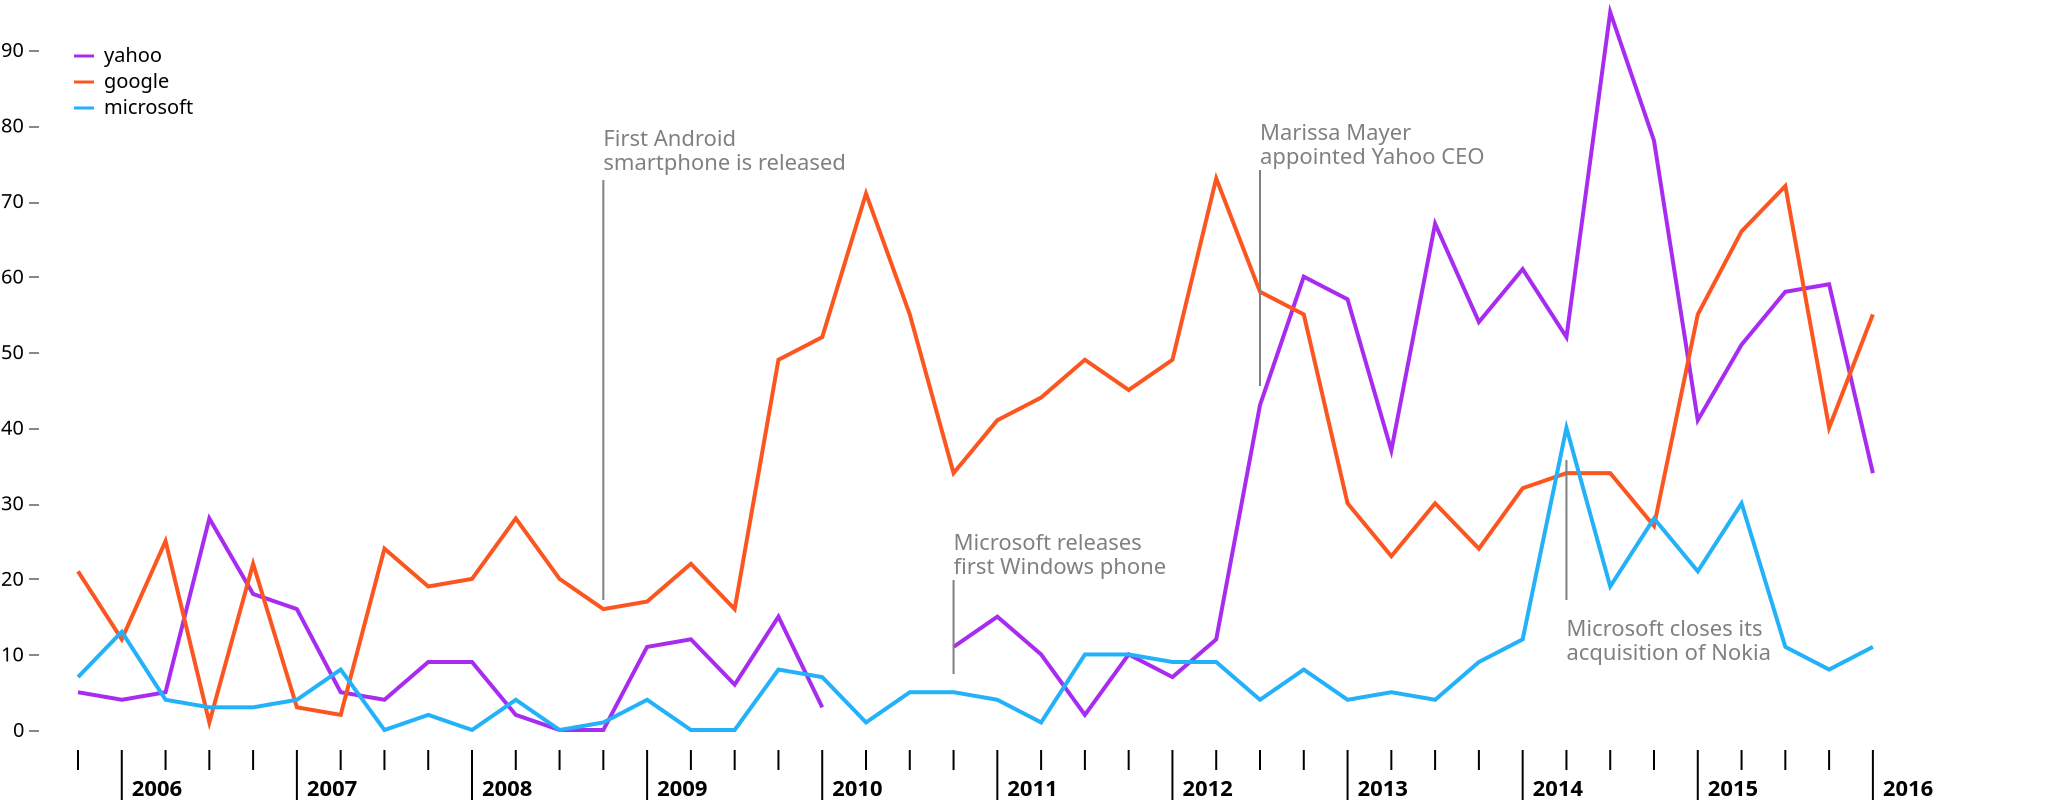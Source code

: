{"$schema":"https://vega.github.io/schema/vega-lite/v4.json","width":1024,"height":400,"padding":0,"autosize":"fit","view":{"stroke":null},"datasets":{"values":[{"index":0,"qtr":4,"year":2005,"date":"Oct 2005","company":"yahoo","id":0,"value":5,"_index_":0},{"index":1,"qtr":1,"year":2006,"date":"Jan 2006","company":"yahoo","id":0,"value":4,"_index_":1},{"index":2,"qtr":2,"year":2006,"date":"Apr 2006","company":"yahoo","id":0,"value":5,"_index_":2},{"index":3,"qtr":3,"year":2006,"date":"Jul 2006","company":"yahoo","id":0,"value":28,"_index_":3},{"index":4,"qtr":4,"year":2006,"date":"Oct 2006","company":"yahoo","id":0,"value":18,"_index_":4},{"index":5,"qtr":1,"year":2007,"date":"Jan 2007","company":"yahoo","id":0,"value":16,"_index_":5},{"index":6,"qtr":2,"year":2007,"date":"Apr 2007","company":"yahoo","id":0,"value":5,"_index_":6},{"index":7,"qtr":3,"year":2007,"date":"Jul 2007","company":"yahoo","id":0,"value":4,"_index_":7},{"index":8,"qtr":4,"year":2007,"date":"Oct 2007","company":"yahoo","id":0,"value":9,"_index_":8},{"index":9,"qtr":1,"year":2008,"date":"Jan 2008","company":"yahoo","id":0,"value":9,"_index_":9},{"index":10,"qtr":2,"year":2008,"date":"Apr 2008","company":"yahoo","id":0,"value":2,"_index_":10},{"index":11,"qtr":3,"year":2008,"date":"Jul 2008","company":"yahoo","id":0,"value":0,"_index_":11},{"index":12,"qtr":4,"year":2008,"date":"Oct 2008","company":"yahoo","id":0,"value":0,"_index_":12},{"index":13,"qtr":1,"year":2009,"date":"Jan 2009","company":"yahoo","id":0,"value":11,"_index_":13},{"index":14,"qtr":2,"year":2009,"date":"Apr 2009","company":"yahoo","id":0,"value":12,"_index_":14},{"index":15,"qtr":3,"year":2009,"date":"Jul 2009","company":"yahoo","id":0,"value":6,"_index_":15},{"index":16,"qtr":4,"year":2009,"date":"Oct 2009","company":"yahoo","id":0,"value":15,"_index_":16},{"index":17,"qtr":1,"year":2010,"date":"Jan 2010","company":"yahoo","id":0,"value":3,"_index_":17},{"index":18,"qtr":2,"year":2010,"date":"Apr 2010","company":"yahoo","id":0,"value":null,"_index_":18},{"index":19,"qtr":3,"year":2010,"date":"Jul 2010","company":"yahoo","id":0,"value":null,"_index_":19},{"index":20,"qtr":4,"year":2010,"date":"Oct 2010","company":"yahoo","id":0,"value":11,"_index_":20},{"index":21,"qtr":1,"year":2011,"date":"Jan 2011","company":"yahoo","id":0,"value":15,"_index_":21},{"index":22,"qtr":2,"year":2011,"date":"Apr 2011","company":"yahoo","id":0,"value":10,"_index_":22},{"index":23,"qtr":3,"year":2011,"date":"Jul 2011","company":"yahoo","id":0,"value":2,"_index_":23},{"index":24,"qtr":4,"year":2011,"date":"Oct 2011","company":"yahoo","id":0,"value":10,"_index_":24},{"index":25,"qtr":1,"year":2012,"date":"Jan 2012","company":"yahoo","id":0,"value":7,"_index_":25},{"index":26,"qtr":2,"year":2012,"date":"Apr 2012","company":"yahoo","id":0,"value":12,"_index_":26},{"index":27,"qtr":3,"year":2012,"date":"Jul 2012","company":"yahoo","id":0,"value":43,"_index_":27},{"index":28,"qtr":4,"year":2012,"date":"Oct 2012","company":"yahoo","id":0,"value":60,"_index_":28},{"index":29,"qtr":1,"year":2013,"date":"Jan 2013","company":"yahoo","id":0,"value":57,"_index_":29},{"index":30,"qtr":2,"year":2013,"date":"Apr 2013","company":"yahoo","id":0,"value":37,"_index_":30},{"index":31,"qtr":3,"year":2013,"date":"Jul 2013","company":"yahoo","id":0,"value":67,"_index_":31},{"index":32,"qtr":4,"year":2013,"date":"Oct 2013","company":"yahoo","id":0,"value":54,"_index_":32},{"index":33,"qtr":1,"year":2014,"date":"Jan 2014","company":"yahoo","id":0,"value":61,"_index_":33},{"index":34,"qtr":2,"year":2014,"date":"Apr 2014","company":"yahoo","id":0,"value":52,"_index_":34},{"index":35,"qtr":3,"year":2014,"date":"Jul 2014","company":"yahoo","id":0,"value":95,"_index_":35},{"index":36,"qtr":4,"year":2014,"date":"Oct 2014","company":"yahoo","id":0,"value":78,"_index_":36},{"index":37,"qtr":1,"year":2015,"date":"Jan 2015","company":"yahoo","id":0,"value":41,"_index_":37},{"index":38,"qtr":2,"year":2015,"date":"Apr 2015","company":"yahoo","id":0,"value":51,"_index_":38},{"index":39,"qtr":3,"year":2015,"date":"Jul 2015","company":"yahoo","id":0,"value":58,"_index_":39},{"index":40,"qtr":4,"year":2015,"date":"Oct 2015","company":"yahoo","id":0,"value":59,"_index_":40},{"index":41,"qtr":1,"year":2016,"date":"Jan 2016","company":"yahoo","id":0,"value":34,"_index_":41},{"index":0,"qtr":4,"year":2005,"date":"Oct 2005","company":"google","id":1,"value":21,"_index_":42},{"index":1,"qtr":1,"year":2006,"date":"Jan 2006","company":"google","id":1,"value":12,"_index_":43},{"index":2,"qtr":2,"year":2006,"date":"Apr 2006","company":"google","id":1,"value":25,"_index_":44},{"index":3,"qtr":3,"year":2006,"date":"Jul 2006","company":"google","id":1,"value":1,"_index_":45},{"index":4,"qtr":4,"year":2006,"date":"Oct 2006","company":"google","id":1,"value":22,"_index_":46},{"index":5,"qtr":1,"year":2007,"date":"Jan 2007","company":"google","id":1,"value":3,"_index_":47},{"index":6,"qtr":2,"year":2007,"date":"Apr 2007","company":"google","id":1,"value":2,"_index_":48},{"index":7,"qtr":3,"year":2007,"date":"Jul 2007","company":"google","id":1,"value":24,"_index_":49},{"index":8,"qtr":4,"year":2007,"date":"Oct 2007","company":"google","id":1,"value":19,"_index_":50},{"index":9,"qtr":1,"year":2008,"date":"Jan 2008","company":"google","id":1,"value":20,"_index_":51},{"index":10,"qtr":2,"year":2008,"date":"Apr 2008","company":"google","id":1,"value":28,"_index_":52},{"index":11,"qtr":3,"year":2008,"date":"Jul 2008","company":"google","id":1,"value":20,"_index_":53},{"index":12,"qtr":4,"year":2008,"date":"Oct 2008","company":"google","id":1,"value":16,"_index_":54},{"index":13,"qtr":1,"year":2009,"date":"Jan 2009","company":"google","id":1,"value":17,"_index_":55},{"index":14,"qtr":2,"year":2009,"date":"Apr 2009","company":"google","id":1,"value":22,"_index_":56},{"index":15,"qtr":3,"year":2009,"date":"Jul 2009","company":"google","id":1,"value":16,"_index_":57},{"index":16,"qtr":4,"year":2009,"date":"Oct 2009","company":"google","id":1,"value":49,"_index_":58},{"index":17,"qtr":1,"year":2010,"date":"Jan 2010","company":"google","id":1,"value":52,"_index_":59},{"index":18,"qtr":2,"year":2010,"date":"Apr 2010","company":"google","id":1,"value":71,"_index_":60},{"index":19,"qtr":3,"year":2010,"date":"Jul 2010","company":"google","id":1,"value":55,"_index_":61},{"index":20,"qtr":4,"year":2010,"date":"Oct 2010","company":"google","id":1,"value":34,"_index_":62},{"index":21,"qtr":1,"year":2011,"date":"Jan 2011","company":"google","id":1,"value":41,"_index_":63},{"index":22,"qtr":2,"year":2011,"date":"Apr 2011","company":"google","id":1,"value":44,"_index_":64},{"index":23,"qtr":3,"year":2011,"date":"Jul 2011","company":"google","id":1,"value":49,"_index_":65},{"index":24,"qtr":4,"year":2011,"date":"Oct 2011","company":"google","id":1,"value":45,"_index_":66},{"index":25,"qtr":1,"year":2012,"date":"Jan 2012","company":"google","id":1,"value":49,"_index_":67},{"index":26,"qtr":2,"year":2012,"date":"Apr 2012","company":"google","id":1,"value":73,"_index_":68},{"index":27,"qtr":3,"year":2012,"date":"Jul 2012","company":"google","id":1,"value":58,"_index_":69},{"index":28,"qtr":4,"year":2012,"date":"Oct 2012","company":"google","id":1,"value":55,"_index_":70},{"index":29,"qtr":1,"year":2013,"date":"Jan 2013","company":"google","id":1,"value":30,"_index_":71},{"index":30,"qtr":2,"year":2013,"date":"Apr 2013","company":"google","id":1,"value":23,"_index_":72},{"index":31,"qtr":3,"year":2013,"date":"Jul 2013","company":"google","id":1,"value":30,"_index_":73},{"index":32,"qtr":4,"year":2013,"date":"Oct 2013","company":"google","id":1,"value":24,"_index_":74},{"index":33,"qtr":1,"year":2014,"date":"Jan 2014","company":"google","id":1,"value":32,"_index_":75},{"index":34,"qtr":2,"year":2014,"date":"Apr 2014","company":"google","id":1,"value":34,"_index_":76},{"index":35,"qtr":3,"year":2014,"date":"Jul 2014","company":"google","id":1,"value":34,"_index_":77},{"index":36,"qtr":4,"year":2014,"date":"Oct 2014","company":"google","id":1,"value":27,"_index_":78},{"index":37,"qtr":1,"year":2015,"date":"Jan 2015","company":"google","id":1,"value":55,"_index_":79},{"index":38,"qtr":2,"year":2015,"date":"Apr 2015","company":"google","id":1,"value":66,"_index_":80},{"index":39,"qtr":3,"year":2015,"date":"Jul 2015","company":"google","id":1,"value":72,"_index_":81},{"index":40,"qtr":4,"year":2015,"date":"Oct 2015","company":"google","id":1,"value":40,"_index_":82},{"index":41,"qtr":1,"year":2016,"date":"Jan 2016","company":"google","id":1,"value":55,"_index_":83},{"index":0,"qtr":4,"year":2005,"date":"Oct 2005","company":"microsoft","id":2,"value":7,"_index_":84},{"index":1,"qtr":1,"year":2006,"date":"Jan 2006","company":"microsoft","id":2,"value":13,"_index_":85},{"index":2,"qtr":2,"year":2006,"date":"Apr 2006","company":"microsoft","id":2,"value":4,"_index_":86},{"index":3,"qtr":3,"year":2006,"date":"Jul 2006","company":"microsoft","id":2,"value":3,"_index_":87},{"index":4,"qtr":4,"year":2006,"date":"Oct 2006","company":"microsoft","id":2,"value":3,"_index_":88},{"index":5,"qtr":1,"year":2007,"date":"Jan 2007","company":"microsoft","id":2,"value":4,"_index_":89},{"index":6,"qtr":2,"year":2007,"date":"Apr 2007","company":"microsoft","id":2,"value":8,"_index_":90},{"index":7,"qtr":3,"year":2007,"date":"Jul 2007","company":"microsoft","id":2,"value":0,"_index_":91},{"index":8,"qtr":4,"year":2007,"date":"Oct 2007","company":"microsoft","id":2,"value":2,"_index_":92},{"index":9,"qtr":1,"year":2008,"date":"Jan 2008","company":"microsoft","id":2,"value":0,"_index_":93},{"index":10,"qtr":2,"year":2008,"date":"Apr 2008","company":"microsoft","id":2,"value":4,"_index_":94},{"index":11,"qtr":3,"year":2008,"date":"Jul 2008","company":"microsoft","id":2,"value":0,"_index_":95},{"index":12,"qtr":4,"year":2008,"date":"Oct 2008","company":"microsoft","id":2,"value":1,"_index_":96},{"index":13,"qtr":1,"year":2009,"date":"Jan 2009","company":"microsoft","id":2,"value":4,"_index_":97},{"index":14,"qtr":2,"year":2009,"date":"Apr 2009","company":"microsoft","id":2,"value":0,"_index_":98},{"index":15,"qtr":3,"year":2009,"date":"Jul 2009","company":"microsoft","id":2,"value":0,"_index_":99},{"index":16,"qtr":4,"year":2009,"date":"Oct 2009","company":"microsoft","id":2,"value":8,"_index_":100},{"index":17,"qtr":1,"year":2010,"date":"Jan 2010","company":"microsoft","id":2,"value":7,"_index_":101},{"index":18,"qtr":2,"year":2010,"date":"Apr 2010","company":"microsoft","id":2,"value":1,"_index_":102},{"index":19,"qtr":3,"year":2010,"date":"Jul 2010","company":"microsoft","id":2,"value":5,"_index_":103},{"index":20,"qtr":4,"year":2010,"date":"Oct 2010","company":"microsoft","id":2,"value":5,"_index_":104},{"index":21,"qtr":1,"year":2011,"date":"Jan 2011","company":"microsoft","id":2,"value":4,"_index_":105},{"index":22,"qtr":2,"year":2011,"date":"Apr 2011","company":"microsoft","id":2,"value":1,"_index_":106},{"index":23,"qtr":3,"year":2011,"date":"Jul 2011","company":"microsoft","id":2,"value":10,"_index_":107},{"index":24,"qtr":4,"year":2011,"date":"Oct 2011","company":"microsoft","id":2,"value":10,"_index_":108},{"index":25,"qtr":1,"year":2012,"date":"Jan 2012","company":"microsoft","id":2,"value":9,"_index_":109},{"index":26,"qtr":2,"year":2012,"date":"Apr 2012","company":"microsoft","id":2,"value":9,"_index_":110},{"index":27,"qtr":3,"year":2012,"date":"Jul 2012","company":"microsoft","id":2,"value":4,"_index_":111},{"index":28,"qtr":4,"year":2012,"date":"Oct 2012","company":"microsoft","id":2,"value":8,"_index_":112},{"index":29,"qtr":1,"year":2013,"date":"Jan 2013","company":"microsoft","id":2,"value":4,"_index_":113},{"index":30,"qtr":2,"year":2013,"date":"Apr 2013","company":"microsoft","id":2,"value":5,"_index_":114},{"index":31,"qtr":3,"year":2013,"date":"Jul 2013","company":"microsoft","id":2,"value":4,"_index_":115},{"index":32,"qtr":4,"year":2013,"date":"Oct 2013","company":"microsoft","id":2,"value":9,"_index_":116},{"index":33,"qtr":1,"year":2014,"date":"Jan 2014","company":"microsoft","id":2,"value":12,"_index_":117},{"index":34,"qtr":2,"year":2014,"date":"Apr 2014","company":"microsoft","id":2,"value":40,"_index_":118},{"index":35,"qtr":3,"year":2014,"date":"Jul 2014","company":"microsoft","id":2,"value":19,"_index_":119},{"index":36,"qtr":4,"year":2014,"date":"Oct 2014","company":"microsoft","id":2,"value":28,"_index_":120},{"index":37,"qtr":1,"year":2015,"date":"Jan 2015","company":"microsoft","id":2,"value":21,"_index_":121},{"index":38,"qtr":2,"year":2015,"date":"Apr 2015","company":"microsoft","id":2,"value":30,"_index_":122},{"index":39,"qtr":3,"year":2015,"date":"Jul 2015","company":"microsoft","id":2,"value":11,"_index_":123},{"index":40,"qtr":4,"year":2015,"date":"Oct 2015","company":"microsoft","id":2,"value":8,"_index_":124},{"index":41,"qtr":1,"year":2016,"date":"Jan 2016","company":"microsoft","id":2,"value":11,"_index_":125}],"annotations":[{"index":12,"qtr":4,"year":2008,"date":"Oct 2008","label":"First Android smartphone is released","_index_":0},{"index":20,"qtr":4,"year":2010,"date":"Oct 2010","label":"Microsoft releases first Windows phone","_index_":1},{"index":27,"qtr":3,"year":2012,"date":"Jul 2012","label":"Marissa Mayer appointed Yahoo CEO","_index_":2},{"index":34,"qtr":2,"year":2014,"date":"Apr 2014","label":"Microsoft closes its acquisition of Nokia","_index_":3}]},"layer":[{"data":{"name":"values"},"encoding":{"x":{"field":"index","type":"quantitative","axis":{"title":false,"grid":false,"domain":false,"labels":false,"tickMinStep":1,"ticks":false}},"y":{"field":"value","type":"quantitative","axis":{"title":false,"grid":false,"domain":false,"tickMinStep":10,"offset":20},"scale":{"domain":[0,90]}},"color":{"field":"company","type":"nominal","scale":{"range":["#A72CF0","#FC5620","#23B1F9"],"domain":["yahoo","google","microsoft"]},"legend":{"title":false,"orient":"top-left","offset":-3}}},"layer":[{"mark":{"type":"line"}}]},{"layer":[]},{"layer":[]},{"layer":[]},{"layer":[]},{"data":{"name":"values"},"encoding":{"x":{"field":"index","type":"quantitative"},"text":{"field":"year","type":"nominal"},"y":{"value":"height"}},"layer":[{"mark":{"type":"text","dx":5,"fontWeight":"bold","align":"left","dy":30},"transform":[]},{"mark":{"type":"text","dx":5,"fontWeight":"bold","align":"left","dy":30},"transform":[{"filter":"((datum[\"_index_\"] != null) ? datum[\"_index_\"]==18: true)","_customized":true}],"encoding":{"text":{"field":"year","type":"nominal"}}},{"mark":{"type":"text","dx":5,"fontWeight":"bold","align":"left","dy":30},"transform":[{"filter":"((datum[\"_index_\"] != null) ? datum[\"_index_\"]==19: true)","_customized":true}],"encoding":{"text":{"field":"year","type":"nominal"}}},{"mark":{"type":"text","dx":5,"fontWeight":"bold","align":"left","dy":30},"transform":[{"filter":"((datum[\"_index_\"] != null) ? datum[\"_index_\"]==42: true)","_customized":true}]},{"mark":{"type":"text","dx":5,"fontWeight":"bold","align":"left","dy":30},"transform":[{"filter":"((datum[\"_index_\"] != null) ? datum[\"_index_\"]==42: true)","_customized":true}]},{"mark":{"type":"text","dx":5,"fontWeight":"bold","align":"left","dy":30},"transform":[{"filter":"((datum[\"_index_\"] != null) ? datum[\"_index_\"]==43: true)","_customized":true}]},{"mark":{"type":"text","dx":5,"fontWeight":"bold","align":"left","dy":30},"transform":[{"filter":"((datum[\"_index_\"] != null) ? datum[\"_index_\"]==43: true)","_customized":true}]},{"mark":{"type":"text","dx":5,"fontWeight":"bold","align":"left","dy":30},"transform":[{"filter":"((datum[\"_index_\"] != null) ? datum[\"_index_\"]==44: true)","_customized":true}]},{"mark":{"type":"text","dx":5,"fontWeight":"bold","align":"left","dy":30},"transform":[{"filter":"((datum[\"_index_\"] != null) ? datum[\"_index_\"]==44: true)","_customized":true}]},{"mark":{"type":"text","dx":5,"fontWeight":"bold","align":"left","dy":30},"transform":[{"filter":"((datum[\"_index_\"] != null) ? datum[\"_index_\"]==45: true)","_customized":true}]},{"mark":{"type":"text","dx":5,"fontWeight":"bold","align":"left","dy":30},"transform":[{"filter":"((datum[\"_index_\"] != null) ? datum[\"_index_\"]==45: true)","_customized":true}]},{"mark":{"type":"text","dx":5,"fontWeight":"bold","align":"left","dy":30},"transform":[{"filter":"((datum[\"_index_\"] != null) ? datum[\"_index_\"]==46: true)","_customized":true}]},{"mark":{"type":"text","dx":5,"fontWeight":"bold","align":"left","dy":30},"transform":[{"filter":"((datum[\"_index_\"] != null) ? datum[\"_index_\"]==46: true)","_customized":true}]},{"mark":{"type":"text","dx":5,"fontWeight":"bold","align":"left","dy":30},"transform":[{"filter":"((datum[\"_index_\"] != null) ? datum[\"_index_\"]==47: true)","_customized":true}]},{"mark":{"type":"text","dx":5,"fontWeight":"bold","align":"left","dy":30},"transform":[{"filter":"((datum[\"_index_\"] != null) ? datum[\"_index_\"]==47: true)","_customized":true}]},{"mark":{"type":"text","dx":5,"fontWeight":"bold","align":"left","dy":30},"transform":[{"filter":"((datum[\"_index_\"] != null) ? datum[\"_index_\"]==48: true)","_customized":true}]},{"mark":{"type":"text","dx":5,"fontWeight":"bold","align":"left","dy":30},"transform":[{"filter":"((datum[\"_index_\"] != null) ? datum[\"_index_\"]==48: true)","_customized":true}]},{"mark":{"type":"text","dx":5,"fontWeight":"bold","align":"left","dy":30},"transform":[{"filter":"((datum[\"_index_\"] != null) ? datum[\"_index_\"]==49: true)","_customized":true}]},{"mark":{"type":"text","dx":5,"fontWeight":"bold","align":"left","dy":30},"transform":[{"filter":"((datum[\"_index_\"] != null) ? datum[\"_index_\"]==49: true)","_customized":true}]},{"mark":{"type":"text","dx":5,"fontWeight":"bold","align":"left","dy":30},"transform":[{"filter":"((datum[\"_index_\"] != null) ? datum[\"_index_\"]==50: true)","_customized":true}]},{"mark":{"type":"text","dx":5,"fontWeight":"bold","align":"left","dy":30},"transform":[{"filter":"((datum[\"_index_\"] != null) ? datum[\"_index_\"]==50: true)","_customized":true}]},{"mark":{"type":"text","dx":5,"fontWeight":"bold","align":"left","dy":30},"transform":[{"filter":"((datum[\"_index_\"] != null) ? datum[\"_index_\"]==51: true)","_customized":true}]},{"mark":{"type":"text","dx":5,"fontWeight":"bold","align":"left","dy":30},"transform":[{"filter":"((datum[\"_index_\"] != null) ? datum[\"_index_\"]==51: true)","_customized":true}]},{"mark":{"type":"text","dx":5,"fontWeight":"bold","align":"left","dy":30},"transform":[{"filter":"((datum[\"_index_\"] != null) ? datum[\"_index_\"]==52: true)","_customized":true}]},{"mark":{"type":"text","dx":5,"fontWeight":"bold","align":"left","dy":30},"transform":[{"filter":"((datum[\"_index_\"] != null) ? datum[\"_index_\"]==52: true)","_customized":true}]},{"mark":{"type":"text","dx":5,"fontWeight":"bold","align":"left","dy":30},"transform":[{"filter":"((datum[\"_index_\"] != null) ? datum[\"_index_\"]==53: true)","_customized":true}]},{"mark":{"type":"text","dx":5,"fontWeight":"bold","align":"left","dy":30},"transform":[{"filter":"((datum[\"_index_\"] != null) ? datum[\"_index_\"]==53: true)","_customized":true}]},{"mark":{"type":"text","dx":5,"fontWeight":"bold","align":"left","dy":30},"transform":[{"filter":"((datum[\"_index_\"] != null) ? datum[\"_index_\"]==54: true)","_customized":true}]},{"mark":{"type":"text","dx":5,"fontWeight":"bold","align":"left","dy":30},"transform":[{"filter":"((datum[\"_index_\"] != null) ? datum[\"_index_\"]==54: true)","_customized":true}]},{"mark":{"type":"text","dx":5,"fontWeight":"bold","align":"left","dy":30},"transform":[{"filter":"((datum[\"_index_\"] != null) ? datum[\"_index_\"]==55: true)","_customized":true}]},{"mark":{"type":"text","dx":5,"fontWeight":"bold","align":"left","dy":30},"transform":[{"filter":"((datum[\"_index_\"] != null) ? datum[\"_index_\"]==55: true)","_customized":true}]},{"mark":{"type":"text","dx":5,"fontWeight":"bold","align":"left","dy":30},"transform":[{"filter":"((datum[\"_index_\"] != null) ? datum[\"_index_\"]==56: true)","_customized":true}]},{"mark":{"type":"text","dx":5,"fontWeight":"bold","align":"left","dy":30},"transform":[{"filter":"((datum[\"_index_\"] != null) ? datum[\"_index_\"]==56: true)","_customized":true}]},{"mark":{"type":"text","dx":5,"fontWeight":"bold","align":"left","dy":30},"transform":[{"filter":"((datum[\"_index_\"] != null) ? datum[\"_index_\"]==57: true)","_customized":true}]},{"mark":{"type":"text","dx":5,"fontWeight":"bold","align":"left","dy":30},"transform":[{"filter":"((datum[\"_index_\"] != null) ? datum[\"_index_\"]==57: true)","_customized":true}]},{"mark":{"type":"text","dx":5,"fontWeight":"bold","align":"left","dy":30},"transform":[{"filter":"((datum[\"_index_\"] != null) ? datum[\"_index_\"]==58: true)","_customized":true}]},{"mark":{"type":"text","dx":5,"fontWeight":"bold","align":"left","dy":30},"transform":[{"filter":"((datum[\"_index_\"] != null) ? datum[\"_index_\"]==58: true)","_customized":true}]},{"mark":{"type":"text","dx":5,"fontWeight":"bold","align":"left","dy":30},"transform":[{"filter":"((datum[\"_index_\"] != null) ? datum[\"_index_\"]==59: true)","_customized":true}]},{"mark":{"type":"text","dx":5,"fontWeight":"bold","align":"left","dy":30},"transform":[{"filter":"((datum[\"_index_\"] != null) ? datum[\"_index_\"]==59: true)","_customized":true}]},{"mark":{"type":"text","dx":5,"fontWeight":"bold","align":"left","dy":30},"transform":[{"filter":"((datum[\"_index_\"] != null) ? datum[\"_index_\"]==60: true)","_customized":true}]},{"mark":{"type":"text","dx":5,"fontWeight":"bold","align":"left","dy":30},"transform":[{"filter":"((datum[\"_index_\"] != null) ? datum[\"_index_\"]==60: true)","_customized":true}]},{"mark":{"type":"text","dx":5,"fontWeight":"bold","align":"left","dy":30},"transform":[{"filter":"((datum[\"_index_\"] != null) ? datum[\"_index_\"]==61: true)","_customized":true}]},{"mark":{"type":"text","dx":5,"fontWeight":"bold","align":"left","dy":30},"transform":[{"filter":"((datum[\"_index_\"] != null) ? datum[\"_index_\"]==61: true)","_customized":true}]},{"mark":{"type":"text","dx":5,"fontWeight":"bold","align":"left","dy":30},"transform":[{"filter":"((datum[\"_index_\"] != null) ? datum[\"_index_\"]==62: true)","_customized":true}]},{"mark":{"type":"text","dx":5,"fontWeight":"bold","align":"left","dy":30},"transform":[{"filter":"((datum[\"_index_\"] != null) ? datum[\"_index_\"]==62: true)","_customized":true}]},{"mark":{"type":"text","dx":5,"fontWeight":"bold","align":"left","dy":30},"transform":[{"filter":"((datum[\"_index_\"] != null) ? datum[\"_index_\"]==63: true)","_customized":true}]},{"mark":{"type":"text","dx":5,"fontWeight":"bold","align":"left","dy":30},"transform":[{"filter":"((datum[\"_index_\"] != null) ? datum[\"_index_\"]==63: true)","_customized":true}]},{"mark":{"type":"text","dx":5,"fontWeight":"bold","align":"left","dy":30},"transform":[{"filter":"((datum[\"_index_\"] != null) ? datum[\"_index_\"]==64: true)","_customized":true}]},{"mark":{"type":"text","dx":5,"fontWeight":"bold","align":"left","dy":30},"transform":[{"filter":"((datum[\"_index_\"] != null) ? datum[\"_index_\"]==64: true)","_customized":true}]},{"mark":{"type":"text","dx":5,"fontWeight":"bold","align":"left","dy":30},"transform":[{"filter":"((datum[\"_index_\"] != null) ? datum[\"_index_\"]==65: true)","_customized":true}]},{"mark":{"type":"text","dx":5,"fontWeight":"bold","align":"left","dy":30},"transform":[{"filter":"((datum[\"_index_\"] != null) ? datum[\"_index_\"]==65: true)","_customized":true}]},{"mark":{"type":"text","dx":5,"fontWeight":"bold","align":"left","dy":30},"transform":[{"filter":"((datum[\"_index_\"] != null) ? datum[\"_index_\"]==66: true)","_customized":true}]},{"mark":{"type":"text","dx":5,"fontWeight":"bold","align":"left","dy":30},"transform":[{"filter":"((datum[\"_index_\"] != null) ? datum[\"_index_\"]==66: true)","_customized":true}]},{"mark":{"type":"text","dx":5,"fontWeight":"bold","align":"left","dy":30},"transform":[{"filter":"((datum[\"_index_\"] != null) ? datum[\"_index_\"]==67: true)","_customized":true}]},{"mark":{"type":"text","dx":5,"fontWeight":"bold","align":"left","dy":30},"transform":[{"filter":"((datum[\"_index_\"] != null) ? datum[\"_index_\"]==67: true)","_customized":true}]},{"mark":{"type":"text","dx":5,"fontWeight":"bold","align":"left","dy":30},"transform":[{"filter":"((datum[\"_index_\"] != null) ? datum[\"_index_\"]==68: true)","_customized":true}]},{"mark":{"type":"text","dx":5,"fontWeight":"bold","align":"left","dy":30},"transform":[{"filter":"((datum[\"_index_\"] != null) ? datum[\"_index_\"]==68: true)","_customized":true}]},{"mark":{"type":"text","dx":5,"fontWeight":"bold","align":"left","dy":30},"transform":[{"filter":"((datum[\"_index_\"] != null) ? datum[\"_index_\"]==69: true)","_customized":true}]},{"mark":{"type":"text","dx":5,"fontWeight":"bold","align":"left","dy":30},"transform":[{"filter":"((datum[\"_index_\"] != null) ? datum[\"_index_\"]==69: true)","_customized":true}]},{"mark":{"type":"text","dx":5,"fontWeight":"bold","align":"left","dy":30},"transform":[{"filter":"((datum[\"_index_\"] != null) ? datum[\"_index_\"]==70: true)","_customized":true}]},{"mark":{"type":"text","dx":5,"fontWeight":"bold","align":"left","dy":30},"transform":[{"filter":"((datum[\"_index_\"] != null) ? datum[\"_index_\"]==70: true)","_customized":true}]},{"mark":{"type":"text","dx":5,"fontWeight":"bold","align":"left","dy":30},"transform":[{"filter":"((datum[\"_index_\"] != null) ? datum[\"_index_\"]==71: true)","_customized":true}]},{"mark":{"type":"text","dx":5,"fontWeight":"bold","align":"left","dy":30},"transform":[{"filter":"((datum[\"_index_\"] != null) ? datum[\"_index_\"]==71: true)","_customized":true}]},{"mark":{"type":"text","dx":5,"fontWeight":"bold","align":"left","dy":30},"transform":[{"filter":"((datum[\"_index_\"] != null) ? datum[\"_index_\"]==72: true)","_customized":true}]},{"mark":{"type":"text","dx":5,"fontWeight":"bold","align":"left","dy":30},"transform":[{"filter":"((datum[\"_index_\"] != null) ? datum[\"_index_\"]==72: true)","_customized":true}]},{"mark":{"type":"text","dx":5,"fontWeight":"bold","align":"left","dy":30},"transform":[{"filter":"((datum[\"_index_\"] != null) ? datum[\"_index_\"]==73: true)","_customized":true}]},{"mark":{"type":"text","dx":5,"fontWeight":"bold","align":"left","dy":30},"transform":[{"filter":"((datum[\"_index_\"] != null) ? datum[\"_index_\"]==73: true)","_customized":true}]},{"mark":{"type":"text","dx":5,"fontWeight":"bold","align":"left","dy":30},"transform":[{"filter":"((datum[\"_index_\"] != null) ? datum[\"_index_\"]==74: true)","_customized":true}]},{"mark":{"type":"text","dx":5,"fontWeight":"bold","align":"left","dy":30},"transform":[{"filter":"((datum[\"_index_\"] != null) ? datum[\"_index_\"]==74: true)","_customized":true}]},{"mark":{"type":"text","dx":5,"fontWeight":"bold","align":"left","dy":30},"transform":[{"filter":"((datum[\"_index_\"] != null) ? datum[\"_index_\"]==75: true)","_customized":true}]},{"mark":{"type":"text","dx":5,"fontWeight":"bold","align":"left","dy":30},"transform":[{"filter":"((datum[\"_index_\"] != null) ? datum[\"_index_\"]==75: true)","_customized":true}]},{"mark":{"type":"text","dx":5,"fontWeight":"bold","align":"left","dy":30},"transform":[{"filter":"((datum[\"_index_\"] != null) ? datum[\"_index_\"]==76: true)","_customized":true}]},{"mark":{"type":"text","dx":5,"fontWeight":"bold","align":"left","dy":30},"transform":[{"filter":"((datum[\"_index_\"] != null) ? datum[\"_index_\"]==76: true)","_customized":true}]},{"mark":{"type":"text","dx":5,"fontWeight":"bold","align":"left","dy":30},"transform":[{"filter":"((datum[\"_index_\"] != null) ? datum[\"_index_\"]==77: true)","_customized":true}]},{"mark":{"type":"text","dx":5,"fontWeight":"bold","align":"left","dy":30},"transform":[{"filter":"((datum[\"_index_\"] != null) ? datum[\"_index_\"]==77: true)","_customized":true}]},{"mark":{"type":"text","dx":5,"fontWeight":"bold","align":"left","dy":30},"transform":[{"filter":"((datum[\"_index_\"] != null) ? datum[\"_index_\"]==78: true)","_customized":true}]},{"mark":{"type":"text","dx":5,"fontWeight":"bold","align":"left","dy":30},"transform":[{"filter":"((datum[\"_index_\"] != null) ? datum[\"_index_\"]==78: true)","_customized":true}]},{"mark":{"type":"text","dx":5,"fontWeight":"bold","align":"left","dy":30},"transform":[{"filter":"((datum[\"_index_\"] != null) ? datum[\"_index_\"]==79: true)","_customized":true}]},{"mark":{"type":"text","dx":5,"fontWeight":"bold","align":"left","dy":30},"transform":[{"filter":"((datum[\"_index_\"] != null) ? datum[\"_index_\"]==79: true)","_customized":true}]},{"mark":{"type":"text","dx":5,"fontWeight":"bold","align":"left","dy":30},"transform":[{"filter":"((datum[\"_index_\"] != null) ? datum[\"_index_\"]==80: true)","_customized":true}]},{"mark":{"type":"text","dx":5,"fontWeight":"bold","align":"left","dy":30},"transform":[{"filter":"((datum[\"_index_\"] != null) ? datum[\"_index_\"]==80: true)","_customized":true}]},{"mark":{"type":"text","dx":5,"fontWeight":"bold","align":"left","dy":30},"transform":[{"filter":"((datum[\"_index_\"] != null) ? datum[\"_index_\"]==81: true)","_customized":true}]},{"mark":{"type":"text","dx":5,"fontWeight":"bold","align":"left","dy":30},"transform":[{"filter":"((datum[\"_index_\"] != null) ? datum[\"_index_\"]==81: true)","_customized":true}]},{"mark":{"type":"text","dx":5,"fontWeight":"bold","align":"left","dy":30},"transform":[{"filter":"((datum[\"_index_\"] != null) ? datum[\"_index_\"]==82: true)","_customized":true}]},{"mark":{"type":"text","dx":5,"fontWeight":"bold","align":"left","dy":30},"transform":[{"filter":"((datum[\"_index_\"] != null) ? datum[\"_index_\"]==82: true)","_customized":true}]},{"mark":{"type":"text","dx":5,"fontWeight":"bold","align":"left","dy":30},"transform":[{"filter":"((datum[\"_index_\"] != null) ? datum[\"_index_\"]==83: true)","_customized":true}]},{"mark":{"type":"text","dx":5,"fontWeight":"bold","align":"left","dy":30},"transform":[{"filter":"((datum[\"_index_\"] != null) ? datum[\"_index_\"]==83: true)","_customized":true}]},{"mark":{"type":"text","dx":5,"fontWeight":"bold","align":"left","dy":30},"transform":[{"filter":"((datum[\"_index_\"] != null) ? datum[\"_index_\"]==84: true)","_customized":true}]},{"mark":{"type":"text","dx":5,"fontWeight":"bold","align":"left","dy":30},"transform":[{"filter":"((datum[\"_index_\"] != null) ? datum[\"_index_\"]==84: true)","_customized":true}]},{"mark":{"type":"text","dx":5,"fontWeight":"bold","align":"left","dy":30},"transform":[{"filter":"((datum[\"_index_\"] != null) ? datum[\"_index_\"]==85: true)","_customized":true}]},{"mark":{"type":"text","dx":5,"fontWeight":"bold","align":"left","dy":30},"transform":[{"filter":"((datum[\"_index_\"] != null) ? datum[\"_index_\"]==85: true)","_customized":true}]},{"mark":{"type":"text","dx":5,"fontWeight":"bold","align":"left","dy":30},"transform":[{"filter":"((datum[\"_index_\"] != null) ? datum[\"_index_\"]==86: true)","_customized":true}]},{"mark":{"type":"text","dx":5,"fontWeight":"bold","align":"left","dy":30},"transform":[{"filter":"((datum[\"_index_\"] != null) ? datum[\"_index_\"]==86: true)","_customized":true}]},{"mark":{"type":"text","dx":5,"fontWeight":"bold","align":"left","dy":30},"transform":[{"filter":"((datum[\"_index_\"] != null) ? datum[\"_index_\"]==87: true)","_customized":true}]},{"mark":{"type":"text","dx":5,"fontWeight":"bold","align":"left","dy":30},"transform":[{"filter":"((datum[\"_index_\"] != null) ? datum[\"_index_\"]==87: true)","_customized":true}]},{"mark":{"type":"text","dx":5,"fontWeight":"bold","align":"left","dy":30},"transform":[{"filter":"((datum[\"_index_\"] != null) ? datum[\"_index_\"]==88: true)","_customized":true}]},{"mark":{"type":"text","dx":5,"fontWeight":"bold","align":"left","dy":30},"transform":[{"filter":"((datum[\"_index_\"] != null) ? datum[\"_index_\"]==88: true)","_customized":true}]},{"mark":{"type":"text","dx":5,"fontWeight":"bold","align":"left","dy":30},"transform":[{"filter":"((datum[\"_index_\"] != null) ? datum[\"_index_\"]==89: true)","_customized":true}]},{"mark":{"type":"text","dx":5,"fontWeight":"bold","align":"left","dy":30},"transform":[{"filter":"((datum[\"_index_\"] != null) ? datum[\"_index_\"]==89: true)","_customized":true}]},{"mark":{"type":"text","dx":5,"fontWeight":"bold","align":"left","dy":30},"transform":[{"filter":"((datum[\"_index_\"] != null) ? datum[\"_index_\"]==90: true)","_customized":true}]},{"mark":{"type":"text","dx":5,"fontWeight":"bold","align":"left","dy":30},"transform":[{"filter":"((datum[\"_index_\"] != null) ? datum[\"_index_\"]==90: true)","_customized":true}]},{"mark":{"type":"text","dx":5,"fontWeight":"bold","align":"left","dy":30},"transform":[{"filter":"((datum[\"_index_\"] != null) ? datum[\"_index_\"]==91: true)","_customized":true}]},{"mark":{"type":"text","dx":5,"fontWeight":"bold","align":"left","dy":30},"transform":[{"filter":"((datum[\"_index_\"] != null) ? datum[\"_index_\"]==91: true)","_customized":true}]},{"mark":{"type":"text","dx":5,"fontWeight":"bold","align":"left","dy":30},"transform":[{"filter":"((datum[\"_index_\"] != null) ? datum[\"_index_\"]==92: true)","_customized":true}]},{"mark":{"type":"text","dx":5,"fontWeight":"bold","align":"left","dy":30},"transform":[{"filter":"((datum[\"_index_\"] != null) ? datum[\"_index_\"]==92: true)","_customized":true}]},{"mark":{"type":"text","dx":5,"fontWeight":"bold","align":"left","dy":30},"transform":[{"filter":"((datum[\"_index_\"] != null) ? datum[\"_index_\"]==93: true)","_customized":true}]},{"mark":{"type":"text","dx":5,"fontWeight":"bold","align":"left","dy":30},"transform":[{"filter":"((datum[\"_index_\"] != null) ? datum[\"_index_\"]==93: true)","_customized":true}]},{"mark":{"type":"text","dx":5,"fontWeight":"bold","align":"left","dy":30},"transform":[{"filter":"((datum[\"_index_\"] != null) ? datum[\"_index_\"]==94: true)","_customized":true}]},{"mark":{"type":"text","dx":5,"fontWeight":"bold","align":"left","dy":30},"transform":[{"filter":"((datum[\"_index_\"] != null) ? datum[\"_index_\"]==94: true)","_customized":true}]},{"mark":{"type":"text","dx":5,"fontWeight":"bold","align":"left","dy":30},"transform":[{"filter":"((datum[\"_index_\"] != null) ? datum[\"_index_\"]==95: true)","_customized":true}]},{"mark":{"type":"text","dx":5,"fontWeight":"bold","align":"left","dy":30},"transform":[{"filter":"((datum[\"_index_\"] != null) ? datum[\"_index_\"]==95: true)","_customized":true}]},{"mark":{"type":"text","dx":5,"fontWeight":"bold","align":"left","dy":30},"transform":[{"filter":"((datum[\"_index_\"] != null) ? datum[\"_index_\"]==96: true)","_customized":true}]},{"mark":{"type":"text","dx":5,"fontWeight":"bold","align":"left","dy":30},"transform":[{"filter":"((datum[\"_index_\"] != null) ? datum[\"_index_\"]==96: true)","_customized":true}]},{"mark":{"type":"text","dx":5,"fontWeight":"bold","align":"left","dy":30},"transform":[{"filter":"((datum[\"_index_\"] != null) ? datum[\"_index_\"]==97: true)","_customized":true}]},{"mark":{"type":"text","dx":5,"fontWeight":"bold","align":"left","dy":30},"transform":[{"filter":"((datum[\"_index_\"] != null) ? datum[\"_index_\"]==97: true)","_customized":true}]},{"mark":{"type":"text","dx":5,"fontWeight":"bold","align":"left","dy":30},"transform":[{"filter":"((datum[\"_index_\"] != null) ? datum[\"_index_\"]==98: true)","_customized":true}]},{"mark":{"type":"text","dx":5,"fontWeight":"bold","align":"left","dy":30},"transform":[{"filter":"((datum[\"_index_\"] != null) ? datum[\"_index_\"]==98: true)","_customized":true}]},{"mark":{"type":"text","dx":5,"fontWeight":"bold","align":"left","dy":30},"transform":[{"filter":"((datum[\"_index_\"] != null) ? datum[\"_index_\"]==99: true)","_customized":true}]},{"mark":{"type":"text","dx":5,"fontWeight":"bold","align":"left","dy":30},"transform":[{"filter":"((datum[\"_index_\"] != null) ? datum[\"_index_\"]==99: true)","_customized":true}]},{"mark":{"type":"text","dx":5,"fontWeight":"bold","align":"left","dy":30},"transform":[{"filter":"((datum[\"_index_\"] != null) ? datum[\"_index_\"]==100: true)","_customized":true}]},{"mark":{"type":"text","dx":5,"fontWeight":"bold","align":"left","dy":30},"transform":[{"filter":"((datum[\"_index_\"] != null) ? datum[\"_index_\"]==100: true)","_customized":true}]},{"mark":{"type":"text","dx":5,"fontWeight":"bold","align":"left","dy":30},"transform":[{"filter":"((datum[\"_index_\"] != null) ? datum[\"_index_\"]==101: true)","_customized":true}]},{"mark":{"type":"text","dx":5,"fontWeight":"bold","align":"left","dy":30},"transform":[{"filter":"((datum[\"_index_\"] != null) ? datum[\"_index_\"]==101: true)","_customized":true}]},{"mark":{"type":"text","dx":5,"fontWeight":"bold","align":"left","dy":30},"transform":[{"filter":"((datum[\"_index_\"] != null) ? datum[\"_index_\"]==102: true)","_customized":true}]},{"mark":{"type":"text","dx":5,"fontWeight":"bold","align":"left","dy":30},"transform":[{"filter":"((datum[\"_index_\"] != null) ? datum[\"_index_\"]==102: true)","_customized":true}]},{"mark":{"type":"text","dx":5,"fontWeight":"bold","align":"left","dy":30},"transform":[{"filter":"((datum[\"_index_\"] != null) ? datum[\"_index_\"]==103: true)","_customized":true}]},{"mark":{"type":"text","dx":5,"fontWeight":"bold","align":"left","dy":30},"transform":[{"filter":"((datum[\"_index_\"] != null) ? datum[\"_index_\"]==103: true)","_customized":true}]},{"mark":{"type":"text","dx":5,"fontWeight":"bold","align":"left","dy":30},"transform":[{"filter":"((datum[\"_index_\"] != null) ? datum[\"_index_\"]==104: true)","_customized":true}]},{"mark":{"type":"text","dx":5,"fontWeight":"bold","align":"left","dy":30},"transform":[{"filter":"((datum[\"_index_\"] != null) ? datum[\"_index_\"]==104: true)","_customized":true}]},{"mark":{"type":"text","dx":5,"fontWeight":"bold","align":"left","dy":30},"transform":[{"filter":"((datum[\"_index_\"] != null) ? datum[\"_index_\"]==105: true)","_customized":true}]},{"mark":{"type":"text","dx":5,"fontWeight":"bold","align":"left","dy":30},"transform":[{"filter":"((datum[\"_index_\"] != null) ? datum[\"_index_\"]==105: true)","_customized":true}]},{"mark":{"type":"text","dx":5,"fontWeight":"bold","align":"left","dy":30},"transform":[{"filter":"((datum[\"_index_\"] != null) ? datum[\"_index_\"]==106: true)","_customized":true}]},{"mark":{"type":"text","dx":5,"fontWeight":"bold","align":"left","dy":30},"transform":[{"filter":"((datum[\"_index_\"] != null) ? datum[\"_index_\"]==106: true)","_customized":true}]},{"mark":{"type":"text","dx":5,"fontWeight":"bold","align":"left","dy":30},"transform":[{"filter":"((datum[\"_index_\"] != null) ? datum[\"_index_\"]==107: true)","_customized":true}]},{"mark":{"type":"text","dx":5,"fontWeight":"bold","align":"left","dy":30},"transform":[{"filter":"((datum[\"_index_\"] != null) ? datum[\"_index_\"]==107: true)","_customized":true}]},{"mark":{"type":"text","dx":5,"fontWeight":"bold","align":"left","dy":30},"transform":[{"filter":"((datum[\"_index_\"] != null) ? datum[\"_index_\"]==108: true)","_customized":true}]},{"mark":{"type":"text","dx":5,"fontWeight":"bold","align":"left","dy":30},"transform":[{"filter":"((datum[\"_index_\"] != null) ? datum[\"_index_\"]==108: true)","_customized":true}]},{"mark":{"type":"text","dx":5,"fontWeight":"bold","align":"left","dy":30},"transform":[{"filter":"((datum[\"_index_\"] != null) ? datum[\"_index_\"]==109: true)","_customized":true}]},{"mark":{"type":"text","dx":5,"fontWeight":"bold","align":"left","dy":30},"transform":[{"filter":"((datum[\"_index_\"] != null) ? datum[\"_index_\"]==109: true)","_customized":true}]},{"mark":{"type":"text","dx":5,"fontWeight":"bold","align":"left","dy":30},"transform":[{"filter":"((datum[\"_index_\"] != null) ? datum[\"_index_\"]==110: true)","_customized":true}]},{"mark":{"type":"text","dx":5,"fontWeight":"bold","align":"left","dy":30},"transform":[{"filter":"((datum[\"_index_\"] != null) ? datum[\"_index_\"]==110: true)","_customized":true}]},{"mark":{"type":"text","dx":5,"fontWeight":"bold","align":"left","dy":30},"transform":[{"filter":"((datum[\"_index_\"] != null) ? datum[\"_index_\"]==111: true)","_customized":true}]},{"mark":{"type":"text","dx":5,"fontWeight":"bold","align":"left","dy":30},"transform":[{"filter":"((datum[\"_index_\"] != null) ? datum[\"_index_\"]==111: true)","_customized":true}]},{"mark":{"type":"text","dx":5,"fontWeight":"bold","align":"left","dy":30},"transform":[{"filter":"((datum[\"_index_\"] != null) ? datum[\"_index_\"]==112: true)","_customized":true}]},{"mark":{"type":"text","dx":5,"fontWeight":"bold","align":"left","dy":30},"transform":[{"filter":"((datum[\"_index_\"] != null) ? datum[\"_index_\"]==112: true)","_customized":true}]},{"mark":{"type":"text","dx":5,"fontWeight":"bold","align":"left","dy":30},"transform":[{"filter":"((datum[\"_index_\"] != null) ? datum[\"_index_\"]==113: true)","_customized":true}]},{"mark":{"type":"text","dx":5,"fontWeight":"bold","align":"left","dy":30},"transform":[{"filter":"((datum[\"_index_\"] != null) ? datum[\"_index_\"]==113: true)","_customized":true}]},{"mark":{"type":"text","dx":5,"fontWeight":"bold","align":"left","dy":30},"transform":[{"filter":"((datum[\"_index_\"] != null) ? datum[\"_index_\"]==114: true)","_customized":true}]},{"mark":{"type":"text","dx":5,"fontWeight":"bold","align":"left","dy":30},"transform":[{"filter":"((datum[\"_index_\"] != null) ? datum[\"_index_\"]==114: true)","_customized":true}]},{"mark":{"type":"text","dx":5,"fontWeight":"bold","align":"left","dy":30},"transform":[{"filter":"((datum[\"_index_\"] != null) ? datum[\"_index_\"]==115: true)","_customized":true}]},{"mark":{"type":"text","dx":5,"fontWeight":"bold","align":"left","dy":30},"transform":[{"filter":"((datum[\"_index_\"] != null) ? datum[\"_index_\"]==115: true)","_customized":true}]},{"mark":{"type":"text","dx":5,"fontWeight":"bold","align":"left","dy":30},"transform":[{"filter":"((datum[\"_index_\"] != null) ? datum[\"_index_\"]==116: true)","_customized":true}]},{"mark":{"type":"text","dx":5,"fontWeight":"bold","align":"left","dy":30},"transform":[{"filter":"((datum[\"_index_\"] != null) ? datum[\"_index_\"]==116: true)","_customized":true}]},{"mark":{"type":"text","dx":5,"fontWeight":"bold","align":"left","dy":30},"transform":[{"filter":"((datum[\"_index_\"] != null) ? datum[\"_index_\"]==117: true)","_customized":true}]},{"mark":{"type":"text","dx":5,"fontWeight":"bold","align":"left","dy":30},"transform":[{"filter":"((datum[\"_index_\"] != null) ? datum[\"_index_\"]==117: true)","_customized":true}]},{"mark":{"type":"text","dx":5,"fontWeight":"bold","align":"left","dy":30},"transform":[{"filter":"((datum[\"_index_\"] != null) ? datum[\"_index_\"]==118: true)","_customized":true}]},{"mark":{"type":"text","dx":5,"fontWeight":"bold","align":"left","dy":30},"transform":[{"filter":"((datum[\"_index_\"] != null) ? datum[\"_index_\"]==118: true)","_customized":true}]},{"mark":{"type":"text","dx":5,"fontWeight":"bold","align":"left","dy":30},"transform":[{"filter":"((datum[\"_index_\"] != null) ? datum[\"_index_\"]==119: true)","_customized":true}]},{"mark":{"type":"text","dx":5,"fontWeight":"bold","align":"left","dy":30},"transform":[{"filter":"((datum[\"_index_\"] != null) ? datum[\"_index_\"]==119: true)","_customized":true}]},{"mark":{"type":"text","dx":5,"fontWeight":"bold","align":"left","dy":30},"transform":[{"filter":"((datum[\"_index_\"] != null) ? datum[\"_index_\"]==120: true)","_customized":true}]},{"mark":{"type":"text","dx":5,"fontWeight":"bold","align":"left","dy":30},"transform":[{"filter":"((datum[\"_index_\"] != null) ? datum[\"_index_\"]==120: true)","_customized":true}]},{"mark":{"type":"text","dx":5,"fontWeight":"bold","align":"left","dy":30},"transform":[{"filter":"((datum[\"_index_\"] != null) ? datum[\"_index_\"]==121: true)","_customized":true}]},{"mark":{"type":"text","dx":5,"fontWeight":"bold","align":"left","dy":30},"transform":[{"filter":"((datum[\"_index_\"] != null) ? datum[\"_index_\"]==121: true)","_customized":true}]},{"mark":{"type":"text","dx":5,"fontWeight":"bold","align":"left","dy":30},"transform":[{"filter":"((datum[\"_index_\"] != null) ? datum[\"_index_\"]==122: true)","_customized":true}]},{"mark":{"type":"text","dx":5,"fontWeight":"bold","align":"left","dy":30},"transform":[{"filter":"((datum[\"_index_\"] != null) ? datum[\"_index_\"]==122: true)","_customized":true}]},{"mark":{"type":"text","dx":5,"fontWeight":"bold","align":"left","dy":30},"transform":[{"filter":"((datum[\"_index_\"] != null) ? datum[\"_index_\"]==123: true)","_customized":true}]},{"mark":{"type":"text","dx":5,"fontWeight":"bold","align":"left","dy":30},"transform":[{"filter":"((datum[\"_index_\"] != null) ? datum[\"_index_\"]==123: true)","_customized":true}]},{"mark":{"type":"text","dx":5,"fontWeight":"bold","align":"left","dy":30},"transform":[{"filter":"((datum[\"_index_\"] != null) ? datum[\"_index_\"]==124: true)","_customized":true}]},{"mark":{"type":"text","dx":5,"fontWeight":"bold","align":"left","dy":30},"transform":[{"filter":"((datum[\"_index_\"] != null) ? datum[\"_index_\"]==124: true)","_customized":true}]},{"mark":{"type":"text","dx":5,"fontWeight":"bold","align":"left","dy":30},"transform":[{"filter":"((datum[\"_index_\"] != null) ? datum[\"_index_\"]==125: true)","_customized":true}]},{"mark":{"type":"text","dx":5,"fontWeight":"bold","align":"left","dy":30},"transform":[{"filter":"((datum[\"_index_\"] != null) ? datum[\"_index_\"]==125: true)","_customized":true}]},{"mark":{"type":"text","dx":5,"fontWeight":"bold","align":"left","dy":30},"transform":[{"filter":"((datum[\"_index_\"] != null) ? datum[\"_index_\"]==0: true)","_customized":true}]},{"mark":{"type":"text","dx":5,"fontWeight":"bold","align":"left","dy":30},"transform":[{"filter":"((datum[\"_index_\"] != null) ? datum[\"_index_\"]==0: true)","_customized":true}]},{"mark":{"type":"text","dx":5,"fontWeight":"bold","align":"left","dy":30},"transform":[{"filter":"((datum[\"_index_\"] != null) ? datum[\"_index_\"]==2: true)","_customized":true}]},{"mark":{"type":"text","dx":5,"fontWeight":"bold","align":"left","dy":30},"transform":[{"filter":"((datum[\"_index_\"] != null) ? datum[\"_index_\"]==2: true)","_customized":true}]},{"mark":{"type":"text","dx":5,"fontWeight":"bold","align":"left","dy":30},"transform":[{"filter":"((datum[\"_index_\"] != null) ? datum[\"_index_\"]==3: true)","_customized":true}]},{"mark":{"type":"text","dx":5,"fontWeight":"bold","align":"left","dy":30},"transform":[{"filter":"((datum[\"_index_\"] != null) ? datum[\"_index_\"]==3: true)","_customized":true}]},{"mark":{"type":"text","dx":5,"fontWeight":"bold","align":"left","dy":30},"transform":[{"filter":"((datum[\"_index_\"] != null) ? datum[\"_index_\"]==4: true)","_customized":true}]},{"mark":{"type":"text","dx":5,"fontWeight":"bold","align":"left","dy":30},"transform":[{"filter":"((datum[\"_index_\"] != null) ? datum[\"_index_\"]==4: true)","_customized":true}]},{"mark":{"type":"text","dx":5,"fontWeight":"bold","align":"left","dy":30},"transform":[{"filter":"((datum[\"_index_\"] != null) ? datum[\"_index_\"]==6: true)","_customized":true}]},{"mark":{"type":"text","dx":5,"fontWeight":"bold","align":"left","dy":30},"transform":[{"filter":"((datum[\"_index_\"] != null) ? datum[\"_index_\"]==6: true)","_customized":true}]},{"mark":{"type":"text","dx":5,"fontWeight":"bold","align":"left","dy":30},"transform":[{"filter":"((datum[\"_index_\"] != null) ? datum[\"_index_\"]==7: true)","_customized":true}]},{"mark":{"type":"text","dx":5,"fontWeight":"bold","align":"left","dy":30},"transform":[{"filter":"((datum[\"_index_\"] != null) ? datum[\"_index_\"]==7: true)","_customized":true}]},{"mark":{"type":"text","dx":5,"fontWeight":"bold","align":"left","dy":30},"transform":[{"filter":"((datum[\"_index_\"] != null) ? datum[\"_index_\"]==8: true)","_customized":true}]},{"mark":{"type":"text","dx":5,"fontWeight":"bold","align":"left","dy":30},"transform":[{"filter":"((datum[\"_index_\"] != null) ? datum[\"_index_\"]==8: true)","_customized":true}]},{"mark":{"type":"text","dx":5,"fontWeight":"bold","align":"left","dy":30},"transform":[{"filter":"((datum[\"_index_\"] != null) ? datum[\"_index_\"]==10: true)","_customized":true}]},{"mark":{"type":"text","dx":5,"fontWeight":"bold","align":"left","dy":30},"transform":[{"filter":"((datum[\"_index_\"] != null) ? datum[\"_index_\"]==10: true)","_customized":true}]},{"mark":{"type":"text","dx":5,"fontWeight":"bold","align":"left","dy":30},"transform":[{"filter":"((datum[\"_index_\"] != null) ? datum[\"_index_\"]==11: true)","_customized":true}]},{"mark":{"type":"text","dx":5,"fontWeight":"bold","align":"left","dy":30},"transform":[{"filter":"((datum[\"_index_\"] != null) ? datum[\"_index_\"]==11: true)","_customized":true}]},{"mark":{"type":"text","dx":5,"fontWeight":"bold","align":"left","dy":30},"transform":[{"filter":"((datum[\"_index_\"] != null) ? datum[\"_index_\"]==12: true)","_customized":true}]},{"mark":{"type":"text","dx":5,"fontWeight":"bold","align":"left","dy":30},"transform":[{"filter":"((datum[\"_index_\"] != null) ? datum[\"_index_\"]==12: true)","_customized":true}]},{"mark":{"type":"text","dx":5,"fontWeight":"bold","align":"left","dy":30},"transform":[{"filter":"((datum[\"_index_\"] != null) ? datum[\"_index_\"]==14: true)","_customized":true}]},{"mark":{"type":"text","dx":5,"fontWeight":"bold","align":"left","dy":30},"transform":[{"filter":"((datum[\"_index_\"] != null) ? datum[\"_index_\"]==14: true)","_customized":true}]},{"mark":{"type":"text","dx":5,"fontWeight":"bold","align":"left","dy":30},"transform":[{"filter":"((datum[\"_index_\"] != null) ? datum[\"_index_\"]==15: true)","_customized":true}]},{"mark":{"type":"text","dx":5,"fontWeight":"bold","align":"left","dy":30},"transform":[{"filter":"((datum[\"_index_\"] != null) ? datum[\"_index_\"]==15: true)","_customized":true}]},{"mark":{"type":"text","dx":5,"fontWeight":"bold","align":"left","dy":30},"transform":[{"filter":"((datum[\"_index_\"] != null) ? datum[\"_index_\"]==16: true)","_customized":true}]},{"mark":{"type":"text","dx":5,"fontWeight":"bold","align":"left","dy":30},"transform":[{"filter":"((datum[\"_index_\"] != null) ? datum[\"_index_\"]==16: true)","_customized":true}]},{"mark":{"type":"text","dx":5,"fontWeight":"bold","align":"left","dy":30},"transform":[{"filter":"((datum[\"_index_\"] != null) ? datum[\"_index_\"]==20: true)","_customized":true}]},{"mark":{"type":"text","dx":5,"fontWeight":"bold","align":"left","dy":30},"transform":[{"filter":"((datum[\"_index_\"] != null) ? datum[\"_index_\"]==20: true)","_customized":true}]},{"mark":{"type":"text","dx":5,"fontWeight":"bold","align":"left","dy":30},"transform":[{"filter":"((datum[\"_index_\"] != null) ? datum[\"_index_\"]==22: true)","_customized":true}]},{"mark":{"type":"text","dx":5,"fontWeight":"bold","align":"left","dy":30},"transform":[{"filter":"((datum[\"_index_\"] != null) ? datum[\"_index_\"]==22: true)","_customized":true}]},{"mark":{"type":"text","dx":5,"fontWeight":"bold","align":"left","dy":30},"transform":[{"filter":"((datum[\"_index_\"] != null) ? datum[\"_index_\"]==23: true)","_customized":true}]},{"mark":{"type":"text","dx":5,"fontWeight":"bold","align":"left","dy":30},"transform":[{"filter":"((datum[\"_index_\"] != null) ? datum[\"_index_\"]==23: true)","_customized":true}]},{"mark":{"type":"text","dx":5,"fontWeight":"bold","align":"left","dy":30},"transform":[{"filter":"((datum[\"_index_\"] != null) ? datum[\"_index_\"]==24: true)","_customized":true}]},{"mark":{"type":"text","dx":5,"fontWeight":"bold","align":"left","dy":30},"transform":[{"filter":"((datum[\"_index_\"] != null) ? datum[\"_index_\"]==24: true)","_customized":true}]},{"mark":{"type":"text","dx":5,"fontWeight":"bold","align":"left","dy":30},"transform":[{"filter":"((datum[\"_index_\"] != null) ? datum[\"_index_\"]==26: true)","_customized":true}]},{"mark":{"type":"text","dx":5,"fontWeight":"bold","align":"left","dy":30},"transform":[{"filter":"((datum[\"_index_\"] != null) ? datum[\"_index_\"]==26: true)","_customized":true}]},{"mark":{"type":"text","dx":5,"fontWeight":"bold","align":"left","dy":30},"transform":[{"filter":"((datum[\"_index_\"] != null) ? datum[\"_index_\"]==27: true)","_customized":true}]},{"mark":{"type":"text","dx":5,"fontWeight":"bold","align":"left","dy":30},"transform":[{"filter":"((datum[\"_index_\"] != null) ? datum[\"_index_\"]==27: true)","_customized":true}]},{"mark":{"type":"text","dx":5,"fontWeight":"bold","align":"left","dy":30},"transform":[{"filter":"((datum[\"_index_\"] != null) ? datum[\"_index_\"]==28: true)","_customized":true}]},{"mark":{"type":"text","dx":5,"fontWeight":"bold","align":"left","dy":30},"transform":[{"filter":"((datum[\"_index_\"] != null) ? datum[\"_index_\"]==28: true)","_customized":true}]},{"mark":{"type":"text","dx":5,"fontWeight":"bold","align":"left","dy":30},"transform":[{"filter":"((datum[\"_index_\"] != null) ? datum[\"_index_\"]==30: true)","_customized":true}]},{"mark":{"type":"text","dx":5,"fontWeight":"bold","align":"left","dy":30},"transform":[{"filter":"((datum[\"_index_\"] != null) ? datum[\"_index_\"]==30: true)","_customized":true}]},{"mark":{"type":"text","dx":5,"fontWeight":"bold","align":"left","dy":30},"transform":[{"filter":"((datum[\"_index_\"] != null) ? datum[\"_index_\"]==31: true)","_customized":true}]},{"mark":{"type":"text","dx":5,"fontWeight":"bold","align":"left","dy":30},"transform":[{"filter":"((datum[\"_index_\"] != null) ? datum[\"_index_\"]==31: true)","_customized":true}]},{"mark":{"type":"text","dx":5,"fontWeight":"bold","align":"left","dy":30},"transform":[{"filter":"((datum[\"_index_\"] != null) ? datum[\"_index_\"]==32: true)","_customized":true}]},{"mark":{"type":"text","dx":5,"fontWeight":"bold","align":"left","dy":30},"transform":[{"filter":"((datum[\"_index_\"] != null) ? datum[\"_index_\"]==32: true)","_customized":true}]},{"mark":{"type":"text","dx":5,"fontWeight":"bold","align":"left","dy":30},"transform":[{"filter":"((datum[\"_index_\"] != null) ? datum[\"_index_\"]==34: true)","_customized":true}]},{"mark":{"type":"text","dx":5,"fontWeight":"bold","align":"left","dy":30},"transform":[{"filter":"((datum[\"_index_\"] != null) ? datum[\"_index_\"]==34: true)","_customized":true}]},{"mark":{"type":"text","dx":5,"fontWeight":"bold","align":"left","dy":30},"transform":[{"filter":"((datum[\"_index_\"] != null) ? datum[\"_index_\"]==35: true)","_customized":true}]},{"mark":{"type":"text","dx":5,"fontWeight":"bold","align":"left","dy":30},"transform":[{"filter":"((datum[\"_index_\"] != null) ? datum[\"_index_\"]==35: true)","_customized":true}]},{"mark":{"type":"text","dx":5,"fontWeight":"bold","align":"left","dy":30},"transform":[{"filter":"((datum[\"_index_\"] != null) ? datum[\"_index_\"]==36: true)","_customized":true}]},{"mark":{"type":"text","dx":5,"fontWeight":"bold","align":"left","dy":30},"transform":[{"filter":"((datum[\"_index_\"] != null) ? datum[\"_index_\"]==36: true)","_customized":true}]},{"mark":{"type":"text","dx":5,"fontWeight":"bold","align":"left","dy":30},"transform":[{"filter":"((datum[\"_index_\"] != null) ? datum[\"_index_\"]==38: true)","_customized":true}]},{"mark":{"type":"text","dx":5,"fontWeight":"bold","align":"left","dy":30},"transform":[{"filter":"((datum[\"_index_\"] != null) ? datum[\"_index_\"]==38: true)","_customized":true}]},{"mark":{"type":"text","dx":5,"fontWeight":"bold","align":"left","dy":30},"transform":[{"filter":"((datum[\"_index_\"] != null) ? datum[\"_index_\"]==39: true)","_customized":true}]},{"mark":{"type":"text","dx":5,"fontWeight":"bold","align":"left","dy":30},"transform":[{"filter":"((datum[\"_index_\"] != null) ? datum[\"_index_\"]==39: true)","_customized":true}]},{"mark":{"type":"text","dx":5,"fontWeight":"bold","align":"left","dy":30},"transform":[{"filter":"((datum[\"_index_\"] != null) ? datum[\"_index_\"]==40: true)","_customized":true}]},{"mark":{"type":"text","dx":5,"fontWeight":"bold","align":"left","dy":30},"transform":[{"filter":"((datum[\"_index_\"] != null) ? datum[\"_index_\"]==40: true)","_customized":true}]}],"transform":[{"filter":"((datum[\"_index_\"] != null) ? datum[\"_index_\"]!=42: false)","datum":{"index":0,"qtr":4,"year":2005,"date":"Oct 2005","company":"google","id":1,"value":21,"_index_":42},"text":"21","marktype":"text","path":["layer","5","layer","0"]},{"filter":"((datum[\"_index_\"] != null) ? datum[\"_index_\"]!=43: false)","datum":{"index":1,"qtr":1,"year":2006,"date":"Jan 2006","company":"google","id":1,"value":12,"_index_":43},"text":"12","marktype":"text","path":["layer","5","layer","0"]},{"filter":"((datum[\"_index_\"] != null) ? datum[\"_index_\"]!=44: false)","datum":{"index":2,"qtr":2,"year":2006,"date":"Apr 2006","company":"google","id":1,"value":25,"_index_":44},"text":"25","marktype":"text","path":["layer","5","layer","0"]},{"filter":"((datum[\"_index_\"] != null) ? datum[\"_index_\"]!=45: false)","datum":{"index":3,"qtr":3,"year":2006,"date":"Jul 2006","company":"google","id":1,"value":1,"_index_":45},"text":"1","marktype":"text","path":["layer","5","layer","0"]},{"filter":"((datum[\"_index_\"] != null) ? datum[\"_index_\"]!=46: false)","datum":{"index":4,"qtr":4,"year":2006,"date":"Oct 2006","company":"google","id":1,"value":22,"_index_":46},"text":"22","marktype":"text","path":["layer","5","layer","0"]},{"filter":"((datum[\"_index_\"] != null) ? datum[\"_index_\"]!=47: false)","datum":{"index":5,"qtr":1,"year":2007,"date":"Jan 2007","company":"google","id":1,"value":3,"_index_":47},"text":"3","marktype":"text","path":["layer","5","layer","0"]},{"filter":"((datum[\"_index_\"] != null) ? datum[\"_index_\"]!=48: false)","datum":{"index":6,"qtr":2,"year":2007,"date":"Apr 2007","company":"google","id":1,"value":2,"_index_":48},"text":"2","marktype":"text","path":["layer","5","layer","0"]},{"filter":"((datum[\"_index_\"] != null) ? datum[\"_index_\"]!=49: false)","datum":{"index":7,"qtr":3,"year":2007,"date":"Jul 2007","company":"google","id":1,"value":24,"_index_":49},"text":"24","marktype":"text","path":["layer","5","layer","0"]},{"filter":"((datum[\"_index_\"] != null) ? datum[\"_index_\"]!=50: false)","datum":{"index":8,"qtr":4,"year":2007,"date":"Oct 2007","company":"google","id":1,"value":19,"_index_":50},"text":"19","marktype":"text","path":["layer","5","layer","0"]},{"filter":"((datum[\"_index_\"] != null) ? datum[\"_index_\"]!=51: false)","datum":{"index":9,"qtr":1,"year":2008,"date":"Jan 2008","company":"google","id":1,"value":20,"_index_":51},"text":"20","marktype":"text","path":["layer","5","layer","0"]},{"filter":"((datum[\"_index_\"] != null) ? datum[\"_index_\"]!=52: false)","datum":{"index":10,"qtr":2,"year":2008,"date":"Apr 2008","company":"google","id":1,"value":28,"_index_":52},"text":"28","marktype":"text","path":["layer","5","layer","0"]},{"filter":"((datum[\"_index_\"] != null) ? datum[\"_index_\"]!=53: false)","datum":{"index":11,"qtr":3,"year":2008,"date":"Jul 2008","company":"google","id":1,"value":20,"_index_":53},"text":"20","marktype":"text","path":["layer","5","layer","0"]},{"filter":"((datum[\"_index_\"] != null) ? datum[\"_index_\"]!=54: false)","datum":{"index":12,"qtr":4,"year":2008,"date":"Oct 2008","company":"google","id":1,"value":16,"_index_":54},"text":"16","marktype":"text","path":["layer","5","layer","0"]},{"filter":"((datum[\"_index_\"] != null) ? datum[\"_index_\"]!=55: false)","datum":{"index":13,"qtr":1,"year":2009,"date":"Jan 2009","company":"google","id":1,"value":17,"_index_":55},"text":"17","marktype":"text","path":["layer","5","layer","0"]},{"filter":"((datum[\"_index_\"] != null) ? datum[\"_index_\"]!=56: false)","datum":{"index":14,"qtr":2,"year":2009,"date":"Apr 2009","company":"google","id":1,"value":22,"_index_":56},"text":"22","marktype":"text","path":["layer","5","layer","0"]},{"filter":"((datum[\"_index_\"] != null) ? datum[\"_index_\"]!=57: false)","datum":{"index":15,"qtr":3,"year":2009,"date":"Jul 2009","company":"google","id":1,"value":16,"_index_":57},"text":"16","marktype":"text","path":["layer","5","layer","0"]},{"filter":"((datum[\"_index_\"] != null) ? datum[\"_index_\"]!=58: false)","datum":{"index":16,"qtr":4,"year":2009,"date":"Oct 2009","company":"google","id":1,"value":49,"_index_":58},"text":"49","marktype":"text","path":["layer","5","layer","0"]},{"filter":"((datum[\"_index_\"] != null) ? datum[\"_index_\"]!=59: false)","datum":{"index":17,"qtr":1,"year":2010,"date":"Jan 2010","company":"google","id":1,"value":52,"_index_":59},"text":"52","marktype":"text","path":["layer","5","layer","0"]},{"filter":"((datum[\"_index_\"] != null) ? datum[\"_index_\"]!=60: false)","datum":{"index":18,"qtr":2,"year":2010,"date":"Apr 2010","company":"google","id":1,"value":71,"_index_":60},"text":"71","marktype":"text","path":["layer","5","layer","0"]},{"filter":"((datum[\"_index_\"] != null) ? datum[\"_index_\"]!=61: false)","datum":{"index":19,"qtr":3,"year":2010,"date":"Jul 2010","company":"google","id":1,"value":55,"_index_":61},"text":"55","marktype":"text","path":["layer","5","layer","0"]},{"filter":"((datum[\"_index_\"] != null) ? datum[\"_index_\"]!=62: false)","datum":{"index":20,"qtr":4,"year":2010,"date":"Oct 2010","company":"google","id":1,"value":34,"_index_":62},"text":"34","marktype":"text","path":["layer","5","layer","0"]},{"filter":"((datum[\"_index_\"] != null) ? datum[\"_index_\"]!=63: false)","datum":{"index":21,"qtr":1,"year":2011,"date":"Jan 2011","company":"google","id":1,"value":41,"_index_":63},"text":"41","marktype":"text","path":["layer","5","layer","0"]},{"filter":"((datum[\"_index_\"] != null) ? datum[\"_index_\"]!=64: false)","datum":{"index":22,"qtr":2,"year":2011,"date":"Apr 2011","company":"google","id":1,"value":44,"_index_":64},"text":"44","marktype":"text","path":["layer","5","layer","0"]},{"filter":"((datum[\"_index_\"] != null) ? datum[\"_index_\"]!=65: false)","datum":{"index":23,"qtr":3,"year":2011,"date":"Jul 2011","company":"google","id":1,"value":49,"_index_":65},"text":"49","marktype":"text","path":["layer","5","layer","0"]},{"filter":"((datum[\"_index_\"] != null) ? datum[\"_index_\"]!=66: false)","datum":{"index":24,"qtr":4,"year":2011,"date":"Oct 2011","company":"google","id":1,"value":45,"_index_":66},"text":"45","marktype":"text","path":["layer","5","layer","0"]},{"filter":"((datum[\"_index_\"] != null) ? datum[\"_index_\"]!=67: false)","datum":{"index":25,"qtr":1,"year":2012,"date":"Jan 2012","company":"google","id":1,"value":49,"_index_":67},"text":"49","marktype":"text","path":["layer","5","layer","0"]},{"filter":"((datum[\"_index_\"] != null) ? datum[\"_index_\"]!=68: false)","datum":{"index":26,"qtr":2,"year":2012,"date":"Apr 2012","company":"google","id":1,"value":73,"_index_":68},"text":"73","marktype":"text","path":["layer","5","layer","0"]},{"filter":"((datum[\"_index_\"] != null) ? datum[\"_index_\"]!=69: false)","datum":{"index":27,"qtr":3,"year":2012,"date":"Jul 2012","company":"google","id":1,"value":58,"_index_":69},"text":"58","marktype":"text","path":["layer","5","layer","0"]},{"filter":"((datum[\"_index_\"] != null) ? datum[\"_index_\"]!=70: false)","datum":{"index":28,"qtr":4,"year":2012,"date":"Oct 2012","company":"google","id":1,"value":55,"_index_":70},"text":"55","marktype":"text","path":["layer","5","layer","0"]},{"filter":"((datum[\"_index_\"] != null) ? datum[\"_index_\"]!=71: false)","datum":{"index":29,"qtr":1,"year":2013,"date":"Jan 2013","company":"google","id":1,"value":30,"_index_":71},"text":"30","marktype":"text","path":["layer","5","layer","0"]},{"filter":"((datum[\"_index_\"] != null) ? datum[\"_index_\"]!=72: false)","datum":{"index":30,"qtr":2,"year":2013,"date":"Apr 2013","company":"google","id":1,"value":23,"_index_":72},"text":"23","marktype":"text","path":["layer","5","layer","0"]},{"filter":"((datum[\"_index_\"] != null) ? datum[\"_index_\"]!=73: false)","datum":{"index":31,"qtr":3,"year":2013,"date":"Jul 2013","company":"google","id":1,"value":30,"_index_":73},"text":"30","marktype":"text","path":["layer","5","layer","0"]},{"filter":"((datum[\"_index_\"] != null) ? datum[\"_index_\"]!=74: false)","datum":{"index":32,"qtr":4,"year":2013,"date":"Oct 2013","company":"google","id":1,"value":24,"_index_":74},"text":"24","marktype":"text","path":["layer","5","layer","0"]},{"filter":"((datum[\"_index_\"] != null) ? datum[\"_index_\"]!=75: false)","datum":{"index":33,"qtr":1,"year":2014,"date":"Jan 2014","company":"google","id":1,"value":32,"_index_":75},"text":"32","marktype":"text","path":["layer","5","layer","0"]},{"filter":"((datum[\"_index_\"] != null) ? datum[\"_index_\"]!=76: false)","datum":{"index":34,"qtr":2,"year":2014,"date":"Apr 2014","company":"google","id":1,"value":34,"_index_":76},"text":"34","marktype":"text","path":["layer","5","layer","0"]},{"filter":"((datum[\"_index_\"] != null) ? datum[\"_index_\"]!=77: false)","datum":{"index":35,"qtr":3,"year":2014,"date":"Jul 2014","company":"google","id":1,"value":34,"_index_":77},"text":"34","marktype":"text","path":["layer","5","layer","0"]},{"filter":"((datum[\"_index_\"] != null) ? datum[\"_index_\"]!=78: false)","datum":{"index":36,"qtr":4,"year":2014,"date":"Oct 2014","company":"google","id":1,"value":27,"_index_":78},"text":"27","marktype":"text","path":["layer","5","layer","0"]},{"filter":"((datum[\"_index_\"] != null) ? datum[\"_index_\"]!=79: false)","datum":{"index":37,"qtr":1,"year":2015,"date":"Jan 2015","company":"google","id":1,"value":55,"_index_":79},"text":"55","marktype":"text","path":["layer","5","layer","0"]},{"filter":"((datum[\"_index_\"] != null) ? datum[\"_index_\"]!=80: false)","datum":{"index":38,"qtr":2,"year":2015,"date":"Apr 2015","company":"google","id":1,"value":66,"_index_":80},"text":"66","marktype":"text","path":["layer","5","layer","0"]},{"filter":"((datum[\"_index_\"] != null) ? datum[\"_index_\"]!=81: false)","datum":{"index":39,"qtr":3,"year":2015,"date":"Jul 2015","company":"google","id":1,"value":72,"_index_":81},"text":"72","marktype":"text","path":["layer","5","layer","0"]},{"filter":"((datum[\"_index_\"] != null) ? datum[\"_index_\"]!=82: false)","datum":{"index":40,"qtr":4,"year":2015,"date":"Oct 2015","company":"google","id":1,"value":40,"_index_":82},"text":"40","marktype":"text","path":["layer","5","layer","0"]},{"filter":"((datum[\"_index_\"] != null) ? datum[\"_index_\"]!=83: false)","datum":{"index":41,"qtr":1,"year":2016,"date":"Jan 2016","company":"google","id":1,"value":55,"_index_":83},"text":"55","marktype":"text","path":["layer","5","layer","0"]},{"filter":"((datum[\"_index_\"] != null) ? datum[\"_index_\"]!=84: false)","datum":{"index":0,"qtr":4,"year":2005,"date":"Oct 2005","company":"microsoft","id":2,"value":7,"_index_":84},"text":"7","marktype":"text","path":["layer","5","layer","0"]},{"filter":"((datum[\"_index_\"] != null) ? datum[\"_index_\"]!=85: false)","datum":{"index":1,"qtr":1,"year":2006,"date":"Jan 2006","company":"microsoft","id":2,"value":13,"_index_":85},"text":"13","marktype":"text","path":["layer","5","layer","0"]},{"filter":"((datum[\"_index_\"] != null) ? datum[\"_index_\"]!=86: false)","datum":{"index":2,"qtr":2,"year":2006,"date":"Apr 2006","company":"microsoft","id":2,"value":4,"_index_":86},"text":"4","marktype":"text","path":["layer","5","layer","0"]},{"filter":"((datum[\"_index_\"] != null) ? datum[\"_index_\"]!=87: false)","datum":{"index":3,"qtr":3,"year":2006,"date":"Jul 2006","company":"microsoft","id":2,"value":3,"_index_":87},"text":"3","marktype":"text","path":["layer","5","layer","0"]},{"filter":"((datum[\"_index_\"] != null) ? datum[\"_index_\"]!=88: false)","datum":{"index":4,"qtr":4,"year":2006,"date":"Oct 2006","company":"microsoft","id":2,"value":3,"_index_":88},"text":"3","marktype":"text","path":["layer","5","layer","0"]},{"filter":"((datum[\"_index_\"] != null) ? datum[\"_index_\"]!=89: false)","datum":{"index":5,"qtr":1,"year":2007,"date":"Jan 2007","company":"microsoft","id":2,"value":4,"_index_":89},"text":"4","marktype":"text","path":["layer","5","layer","0"]},{"filter":"((datum[\"_index_\"] != null) ? datum[\"_index_\"]!=90: false)","datum":{"index":6,"qtr":2,"year":2007,"date":"Apr 2007","company":"microsoft","id":2,"value":8,"_index_":90},"text":"8","marktype":"text","path":["layer","5","layer","0"]},{"filter":"((datum[\"_index_\"] != null) ? datum[\"_index_\"]!=91: false)","datum":{"index":7,"qtr":3,"year":2007,"date":"Jul 2007","company":"microsoft","id":2,"value":0,"_index_":91},"text":"0","marktype":"text","path":["layer","5","layer","0"]},{"filter":"((datum[\"_index_\"] != null) ? datum[\"_index_\"]!=92: false)","datum":{"index":8,"qtr":4,"year":2007,"date":"Oct 2007","company":"microsoft","id":2,"value":2,"_index_":92},"text":"2","marktype":"text","path":["layer","5","layer","0"]},{"filter":"((datum[\"_index_\"] != null) ? datum[\"_index_\"]!=93: false)","datum":{"index":9,"qtr":1,"year":2008,"date":"Jan 2008","company":"microsoft","id":2,"value":0,"_index_":93},"text":"0","marktype":"text","path":["layer","5","layer","0"]},{"filter":"((datum[\"_index_\"] != null) ? datum[\"_index_\"]!=94: false)","datum":{"index":10,"qtr":2,"year":2008,"date":"Apr 2008","company":"microsoft","id":2,"value":4,"_index_":94},"text":"4","marktype":"text","path":["layer","5","layer","0"]},{"filter":"((datum[\"_index_\"] != null) ? datum[\"_index_\"]!=95: false)","datum":{"index":11,"qtr":3,"year":2008,"date":"Jul 2008","company":"microsoft","id":2,"value":0,"_index_":95},"text":"0","marktype":"text","path":["layer","5","layer","0"]},{"filter":"((datum[\"_index_\"] != null) ? datum[\"_index_\"]!=96: false)","datum":{"index":12,"qtr":4,"year":2008,"date":"Oct 2008","company":"microsoft","id":2,"value":1,"_index_":96},"text":"1","marktype":"text","path":["layer","5","layer","0"]},{"filter":"((datum[\"_index_\"] != null) ? datum[\"_index_\"]!=97: false)","datum":{"index":13,"qtr":1,"year":2009,"date":"Jan 2009","company":"microsoft","id":2,"value":4,"_index_":97},"text":"4","marktype":"text","path":["layer","5","layer","0"]},{"filter":"((datum[\"_index_\"] != null) ? datum[\"_index_\"]!=98: false)","datum":{"index":14,"qtr":2,"year":2009,"date":"Apr 2009","company":"microsoft","id":2,"value":0,"_index_":98},"text":"0","marktype":"text","path":["layer","5","layer","0"]},{"filter":"((datum[\"_index_\"] != null) ? datum[\"_index_\"]!=99: false)","datum":{"index":15,"qtr":3,"year":2009,"date":"Jul 2009","company":"microsoft","id":2,"value":0,"_index_":99},"text":"0","marktype":"text","path":["layer","5","layer","0"]},{"filter":"((datum[\"_index_\"] != null) ? datum[\"_index_\"]!=100: false)","datum":{"index":16,"qtr":4,"year":2009,"date":"Oct 2009","company":"microsoft","id":2,"value":8,"_index_":100},"text":"8","marktype":"text","path":["layer","5","layer","0"]},{"filter":"((datum[\"_index_\"] != null) ? datum[\"_index_\"]!=101: false)","datum":{"index":17,"qtr":1,"year":2010,"date":"Jan 2010","company":"microsoft","id":2,"value":7,"_index_":101},"text":"7","marktype":"text","path":["layer","5","layer","0"]},{"filter":"((datum[\"_index_\"] != null) ? datum[\"_index_\"]!=102: false)","datum":{"index":18,"qtr":2,"year":2010,"date":"Apr 2010","company":"microsoft","id":2,"value":1,"_index_":102},"text":"1","marktype":"text","path":["layer","5","layer","0"]},{"filter":"((datum[\"_index_\"] != null) ? datum[\"_index_\"]!=103: false)","datum":{"index":19,"qtr":3,"year":2010,"date":"Jul 2010","company":"microsoft","id":2,"value":5,"_index_":103},"text":"5","marktype":"text","path":["layer","5","layer","0"]},{"filter":"((datum[\"_index_\"] != null) ? datum[\"_index_\"]!=104: false)","datum":{"index":20,"qtr":4,"year":2010,"date":"Oct 2010","company":"microsoft","id":2,"value":5,"_index_":104},"text":"5","marktype":"text","path":["layer","5","layer","0"]},{"filter":"((datum[\"_index_\"] != null) ? datum[\"_index_\"]!=105: false)","datum":{"index":21,"qtr":1,"year":2011,"date":"Jan 2011","company":"microsoft","id":2,"value":4,"_index_":105},"text":"4","marktype":"text","path":["layer","5","layer","0"]},{"filter":"((datum[\"_index_\"] != null) ? datum[\"_index_\"]!=106: false)","datum":{"index":22,"qtr":2,"year":2011,"date":"Apr 2011","company":"microsoft","id":2,"value":1,"_index_":106},"text":"1","marktype":"text","path":["layer","5","layer","0"]},{"filter":"((datum[\"_index_\"] != null) ? datum[\"_index_\"]!=107: false)","datum":{"index":23,"qtr":3,"year":2011,"date":"Jul 2011","company":"microsoft","id":2,"value":10,"_index_":107},"text":"10","marktype":"text","path":["layer","5","layer","0"]},{"filter":"((datum[\"_index_\"] != null) ? datum[\"_index_\"]!=108: false)","datum":{"index":24,"qtr":4,"year":2011,"date":"Oct 2011","company":"microsoft","id":2,"value":10,"_index_":108},"text":"10","marktype":"text","path":["layer","5","layer","0"]},{"filter":"((datum[\"_index_\"] != null) ? datum[\"_index_\"]!=109: false)","datum":{"index":25,"qtr":1,"year":2012,"date":"Jan 2012","company":"microsoft","id":2,"value":9,"_index_":109},"text":"9","marktype":"text","path":["layer","5","layer","0"]},{"filter":"((datum[\"_index_\"] != null) ? datum[\"_index_\"]!=110: false)","datum":{"index":26,"qtr":2,"year":2012,"date":"Apr 2012","company":"microsoft","id":2,"value":9,"_index_":110},"text":"9","marktype":"text","path":["layer","5","layer","0"]},{"filter":"((datum[\"_index_\"] != null) ? datum[\"_index_\"]!=111: false)","datum":{"index":27,"qtr":3,"year":2012,"date":"Jul 2012","company":"microsoft","id":2,"value":4,"_index_":111},"text":"4","marktype":"text","path":["layer","5","layer","0"]},{"filter":"((datum[\"_index_\"] != null) ? datum[\"_index_\"]!=112: false)","datum":{"index":28,"qtr":4,"year":2012,"date":"Oct 2012","company":"microsoft","id":2,"value":8,"_index_":112},"text":"8","marktype":"text","path":["layer","5","layer","0"]},{"filter":"((datum[\"_index_\"] != null) ? datum[\"_index_\"]!=113: false)","datum":{"index":29,"qtr":1,"year":2013,"date":"Jan 2013","company":"microsoft","id":2,"value":4,"_index_":113},"text":"4","marktype":"text","path":["layer","5","layer","0"]},{"filter":"((datum[\"_index_\"] != null) ? datum[\"_index_\"]!=114: false)","datum":{"index":30,"qtr":2,"year":2013,"date":"Apr 2013","company":"microsoft","id":2,"value":5,"_index_":114},"text":"5","marktype":"text","path":["layer","5","layer","0"]},{"filter":"((datum[\"_index_\"] != null) ? datum[\"_index_\"]!=115: false)","datum":{"index":31,"qtr":3,"year":2013,"date":"Jul 2013","company":"microsoft","id":2,"value":4,"_index_":115},"text":"4","marktype":"text","path":["layer","5","layer","0"]},{"filter":"((datum[\"_index_\"] != null) ? datum[\"_index_\"]!=116: false)","datum":{"index":32,"qtr":4,"year":2013,"date":"Oct 2013","company":"microsoft","id":2,"value":9,"_index_":116},"text":"9","marktype":"text","path":["layer","5","layer","0"]},{"filter":"((datum[\"_index_\"] != null) ? datum[\"_index_\"]!=117: false)","datum":{"index":33,"qtr":1,"year":2014,"date":"Jan 2014","company":"microsoft","id":2,"value":12,"_index_":117},"text":"12","marktype":"text","path":["layer","5","layer","0"]},{"filter":"((datum[\"_index_\"] != null) ? datum[\"_index_\"]!=118: false)","datum":{"index":34,"qtr":2,"year":2014,"date":"Apr 2014","company":"microsoft","id":2,"value":40,"_index_":118},"text":"40","marktype":"text","path":["layer","5","layer","0"]},{"filter":"((datum[\"_index_\"] != null) ? datum[\"_index_\"]!=119: false)","datum":{"index":35,"qtr":3,"year":2014,"date":"Jul 2014","company":"microsoft","id":2,"value":19,"_index_":119},"text":"19","marktype":"text","path":["layer","5","layer","0"]},{"filter":"((datum[\"_index_\"] != null) ? datum[\"_index_\"]!=120: false)","datum":{"index":36,"qtr":4,"year":2014,"date":"Oct 2014","company":"microsoft","id":2,"value":28,"_index_":120},"text":"28","marktype":"text","path":["layer","5","layer","0"]},{"filter":"((datum[\"_index_\"] != null) ? datum[\"_index_\"]!=121: false)","datum":{"index":37,"qtr":1,"year":2015,"date":"Jan 2015","company":"microsoft","id":2,"value":21,"_index_":121},"text":"21","marktype":"text","path":["layer","5","layer","0"]},{"filter":"((datum[\"_index_\"] != null) ? datum[\"_index_\"]!=122: false)","datum":{"index":38,"qtr":2,"year":2015,"date":"Apr 2015","company":"microsoft","id":2,"value":30,"_index_":122},"text":"30","marktype":"text","path":["layer","5","layer","0"]},{"filter":"((datum[\"_index_\"] != null) ? datum[\"_index_\"]!=123: false)","datum":{"index":39,"qtr":3,"year":2015,"date":"Jul 2015","company":"microsoft","id":2,"value":11,"_index_":123},"text":"11","marktype":"text","path":["layer","5","layer","0"]},{"filter":"((datum[\"_index_\"] != null) ? datum[\"_index_\"]!=124: false)","datum":{"index":40,"qtr":4,"year":2015,"date":"Oct 2015","company":"microsoft","id":2,"value":8,"_index_":124},"text":"8","marktype":"text","path":["layer","5","layer","0"]},{"filter":"((datum[\"_index_\"] != null) ? datum[\"_index_\"]!=125: false)","datum":{"index":41,"qtr":1,"year":2016,"date":"Jan 2016","company":"microsoft","id":2,"value":11,"_index_":125},"text":"11","marktype":"text","path":["layer","5","layer","0"]},{"filter":"((datum[\"_index_\"] != null) ? datum[\"_index_\"]!=0: false)","datum":{"index":0,"qtr":4,"year":2005,"date":"Oct 2005","company":"yahoo","id":0,"value":5,"_index_":0},"text":"2005","marktype":"text","path":["layer","5","layer","0"]},{"filter":"((datum[\"_index_\"] != null) ? datum[\"_index_\"]!=2: false)","datum":{"index":2,"qtr":2,"year":2006,"date":"Apr 2006","company":"yahoo","id":0,"value":5,"_index_":2},"text":"2006","marktype":"text","path":["layer","5","layer","0"]},{"filter":"((datum[\"_index_\"] != null) ? datum[\"_index_\"]!=3: false)","datum":{"index":3,"qtr":3,"year":2006,"date":"Jul 2006","company":"yahoo","id":0,"value":28,"_index_":3},"text":"2006","marktype":"text","path":["layer","5","layer","0"]},{"filter":"((datum[\"_index_\"] != null) ? datum[\"_index_\"]!=4: false)","datum":{"index":4,"qtr":4,"year":2006,"date":"Oct 2006","company":"yahoo","id":0,"value":18,"_index_":4},"text":"2006","marktype":"text","path":["layer","5","layer","0"]},{"filter":"((datum[\"_index_\"] != null) ? datum[\"_index_\"]!=6: false)","datum":{"index":6,"qtr":2,"year":2007,"date":"Apr 2007","company":"yahoo","id":0,"value":5,"_index_":6},"text":"2007","marktype":"text","path":["layer","5","layer","0"]},{"filter":"((datum[\"_index_\"] != null) ? datum[\"_index_\"]!=7: false)","datum":{"index":7,"qtr":3,"year":2007,"date":"Jul 2007","company":"yahoo","id":0,"value":4,"_index_":7},"text":"2007","marktype":"text","path":["layer","5","layer","0"]},{"filter":"((datum[\"_index_\"] != null) ? datum[\"_index_\"]!=8: false)","datum":{"index":8,"qtr":4,"year":2007,"date":"Oct 2007","company":"yahoo","id":0,"value":9,"_index_":8},"text":"2007","marktype":"text","path":["layer","5","layer","0"]},{"filter":"((datum[\"_index_\"] != null) ? datum[\"_index_\"]!=10: false)","datum":{"index":10,"qtr":2,"year":2008,"date":"Apr 2008","company":"yahoo","id":0,"value":2,"_index_":10},"text":"2008","marktype":"text","path":["layer","5","layer","0"]},{"filter":"((datum[\"_index_\"] != null) ? datum[\"_index_\"]!=11: false)","datum":{"index":11,"qtr":3,"year":2008,"date":"Jul 2008","company":"yahoo","id":0,"value":0,"_index_":11},"text":"2008","marktype":"text","path":["layer","5","layer","0"]},{"filter":"((datum[\"_index_\"] != null) ? datum[\"_index_\"]!=12: false)","datum":{"index":12,"qtr":4,"year":2008,"date":"Oct 2008","company":"yahoo","id":0,"value":0,"_index_":12},"text":"2008","marktype":"text","path":["layer","5","layer","0"]},{"filter":"((datum[\"_index_\"] != null) ? datum[\"_index_\"]!=14: false)","datum":{"index":14,"qtr":2,"year":2009,"date":"Apr 2009","company":"yahoo","id":0,"value":12,"_index_":14},"text":"2009","marktype":"text","path":["layer","5","layer","0"]},{"filter":"((datum[\"_index_\"] != null) ? datum[\"_index_\"]!=15: false)","datum":{"index":15,"qtr":3,"year":2009,"date":"Jul 2009","company":"yahoo","id":0,"value":6,"_index_":15},"text":"2009","marktype":"text","path":["layer","5","layer","0"]},{"filter":"((datum[\"_index_\"] != null) ? datum[\"_index_\"]!=16: false)","datum":{"index":16,"qtr":4,"year":2009,"date":"Oct 2009","company":"yahoo","id":0,"value":15,"_index_":16},"text":"2009","marktype":"text","path":["layer","5","layer","0"]},{"filter":"((datum[\"_index_\"] != null) ? datum[\"_index_\"]!=20: false)","datum":{"index":20,"qtr":4,"year":2010,"date":"Oct 2010","company":"yahoo","id":0,"value":11,"_index_":20},"text":"2010","marktype":"text","path":["layer","5","layer","0"]},{"filter":"((datum[\"_index_\"] != null) ? datum[\"_index_\"]!=22: false)","datum":{"index":22,"qtr":2,"year":2011,"date":"Apr 2011","company":"yahoo","id":0,"value":10,"_index_":22},"text":"2011","marktype":"text","path":["layer","5","layer","0"]},{"filter":"((datum[\"_index_\"] != null) ? datum[\"_index_\"]!=23: false)","datum":{"index":23,"qtr":3,"year":2011,"date":"Jul 2011","company":"yahoo","id":0,"value":2,"_index_":23},"text":"2011","marktype":"text","path":["layer","5","layer","0"]},{"filter":"((datum[\"_index_\"] != null) ? datum[\"_index_\"]!=24: false)","datum":{"index":24,"qtr":4,"year":2011,"date":"Oct 2011","company":"yahoo","id":0,"value":10,"_index_":24},"text":"2011","marktype":"text","path":["layer","5","layer","0"]},{"filter":"((datum[\"_index_\"] != null) ? datum[\"_index_\"]!=26: false)","datum":{"index":26,"qtr":2,"year":2012,"date":"Apr 2012","company":"yahoo","id":0,"value":12,"_index_":26},"text":"2012","marktype":"text","path":["layer","5","layer","0"]},{"filter":"((datum[\"_index_\"] != null) ? datum[\"_index_\"]!=27: false)","datum":{"index":27,"qtr":3,"year":2012,"date":"Jul 2012","company":"yahoo","id":0,"value":43,"_index_":27},"text":"2012","marktype":"text","path":["layer","5","layer","0"]},{"filter":"((datum[\"_index_\"] != null) ? datum[\"_index_\"]!=28: false)","datum":{"index":28,"qtr":4,"year":2012,"date":"Oct 2012","company":"yahoo","id":0,"value":60,"_index_":28},"text":"2012","marktype":"text","path":["layer","5","layer","0"]},{"filter":"((datum[\"_index_\"] != null) ? datum[\"_index_\"]!=30: false)","datum":{"index":30,"qtr":2,"year":2013,"date":"Apr 2013","company":"yahoo","id":0,"value":37,"_index_":30},"text":"2013","marktype":"text","path":["layer","5","layer","0"]},{"filter":"((datum[\"_index_\"] != null) ? datum[\"_index_\"]!=31: false)","datum":{"index":31,"qtr":3,"year":2013,"date":"Jul 2013","company":"yahoo","id":0,"value":67,"_index_":31},"text":"2013","marktype":"text","path":["layer","5","layer","0"]},{"filter":"((datum[\"_index_\"] != null) ? datum[\"_index_\"]!=32: false)","datum":{"index":32,"qtr":4,"year":2013,"date":"Oct 2013","company":"yahoo","id":0,"value":54,"_index_":32},"text":"2013","marktype":"text","path":["layer","5","layer","0"]},{"filter":"((datum[\"_index_\"] != null) ? datum[\"_index_\"]!=34: false)","datum":{"index":34,"qtr":2,"year":2014,"date":"Apr 2014","company":"yahoo","id":0,"value":52,"_index_":34},"text":"2014","marktype":"text","path":["layer","5","layer","0"]},{"filter":"((datum[\"_index_\"] != null) ? datum[\"_index_\"]!=35: false)","datum":{"index":35,"qtr":3,"year":2014,"date":"Jul 2014","company":"yahoo","id":0,"value":95,"_index_":35},"text":"2014","marktype":"text","path":["layer","5","layer","0"]},{"filter":"((datum[\"_index_\"] != null) ? datum[\"_index_\"]!=36: false)","datum":{"index":36,"qtr":4,"year":2014,"date":"Oct 2014","company":"yahoo","id":0,"value":78,"_index_":36},"text":"2014","marktype":"text","path":["layer","5","layer","0"]},{"filter":"((datum[\"_index_\"] != null) ? datum[\"_index_\"]!=38: false)","datum":{"index":38,"qtr":2,"year":2015,"date":"Apr 2015","company":"yahoo","id":0,"value":51,"_index_":38},"text":"2015","marktype":"text","path":["layer","5","layer","0"]},{"filter":"((datum[\"_index_\"] != null) ? datum[\"_index_\"]!=39: false)","datum":{"index":39,"qtr":3,"year":2015,"date":"Jul 2015","company":"yahoo","id":0,"value":58,"_index_":39},"text":"2015","marktype":"text","path":["layer","5","layer","0"]},{"filter":"((datum[\"_index_\"] != null) ? datum[\"_index_\"]!=40: false)","datum":{"index":40,"qtr":4,"year":2015,"date":"Oct 2015","company":"yahoo","id":0,"value":59,"_index_":40},"text":"2015","marktype":"text","path":["layer","5","layer","0"]},{"filter":"((datum[\"_index_\"] != null) ? datum[\"_index_\"]!=18: false)","datum":{"index":18,"qtr":2,"year":2010,"date":"Apr 2010","company":"yahoo","id":0,"value":null,"_index_":18},"text":"2010","marktype":"text","path":["layer","5","layer","1"]},{"filter":"((datum[\"_index_\"] != null) ? datum[\"_index_\"]!=19: false)","datum":{"index":19,"qtr":3,"year":2010,"date":"Jul 2010","company":"yahoo","id":0,"value":null,"_index_":19},"text":"2010","marktype":"text","path":["layer","5","layer","2"]}]},{"layer":[]},{"layer":[]},{"layer":[]},{"data":{"name":"values"},"encoding":{"x":{"field":"index","type":"quantitative"},"y":{"value":350},"y2":{"value":380}},"layer":[{"mark":{"type":"rule"},"transform":[{"filter":"((datum[\"_index_\"] != null) ? datum[\"_index_\"]!=0: false)","_customized":true},{"filter":"((datum[\"_index_\"] != null) ? datum[\"_index_\"]!=2: false)","_customized":true},{"filter":"((datum[\"_index_\"] != null) ? datum[\"_index_\"]!=3: false)","_customized":true},{"filter":"((datum[\"_index_\"] != null) ? datum[\"_index_\"]!=4: false)","_customized":true},{"filter":"((datum[\"_index_\"] != null) ? datum[\"_index_\"]!=6: false)","_customized":true},{"filter":"((datum[\"_index_\"] != null) ? datum[\"_index_\"]!=7: false)","_customized":true},{"filter":"((datum[\"_index_\"] != null) ? datum[\"_index_\"]!=8: false)","_customized":true},{"filter":"((datum[\"_index_\"] != null) ? datum[\"_index_\"]!=10: false)","_customized":true},{"filter":"((datum[\"_index_\"] != null) ? datum[\"_index_\"]!=11: false)","_customized":true},{"filter":"((datum[\"_index_\"] != null) ? datum[\"_index_\"]!=12: false)","_customized":true},{"filter":"((datum[\"_index_\"] != null) ? datum[\"_index_\"]!=14: false)","_customized":true},{"filter":"((datum[\"_index_\"] != null) ? datum[\"_index_\"]!=15: false)","_customized":true},{"filter":"((datum[\"_index_\"] != null) ? datum[\"_index_\"]!=16: false)","_customized":true},{"filter":"((datum[\"_index_\"] != null) ? datum[\"_index_\"]!=18: false)","_customized":true},{"filter":"((datum[\"_index_\"] != null) ? datum[\"_index_\"]!=19: false)","_customized":true},{"filter":"((datum[\"_index_\"] != null) ? datum[\"_index_\"]!=20: false)","_customized":true},{"filter":"((datum[\"_index_\"] != null) ? datum[\"_index_\"]!=22: false)","_customized":true},{"filter":"((datum[\"_index_\"] != null) ? datum[\"_index_\"]!=23: false)","_customized":true},{"filter":"((datum[\"_index_\"] != null) ? datum[\"_index_\"]!=24: false)","_customized":true},{"filter":"((datum[\"_index_\"] != null) ? datum[\"_index_\"]!=26: false)","_customized":true},{"filter":"((datum[\"_index_\"] != null) ? datum[\"_index_\"]!=27: false)","_customized":true},{"filter":"((datum[\"_index_\"] != null) ? datum[\"_index_\"]!=28: false)","_customized":true},{"filter":"((datum[\"_index_\"] != null) ? datum[\"_index_\"]!=30: false)","_customized":true},{"filter":"((datum[\"_index_\"] != null) ? datum[\"_index_\"]!=31: false)","_customized":true},{"filter":"((datum[\"_index_\"] != null) ? datum[\"_index_\"]!=32: false)","_customized":true},{"filter":"((datum[\"_index_\"] != null) ? datum[\"_index_\"]!=34: false)","_customized":true},{"filter":"((datum[\"_index_\"] != null) ? datum[\"_index_\"]!=35: false)","_customized":true},{"filter":"((datum[\"_index_\"] != null) ? datum[\"_index_\"]!=36: false)","_customized":true},{"filter":"((datum[\"_index_\"] != null) ? datum[\"_index_\"]!=38: false)","_customized":true},{"filter":"((datum[\"_index_\"] != null) ? datum[\"_index_\"]!=39: false)","_customized":true},{"filter":"((datum[\"_index_\"] != null) ? datum[\"_index_\"]!=40: false)","_customized":true}]},{"mark":{"type":"rule"},"transform":[{"filter":"((datum[\"_index_\"] != null) ? datum[\"_index_\"]==84: true)","_customized":true}]},{"mark":{"type":"rule"},"transform":[{"filter":"((datum[\"_index_\"] != null) ? datum[\"_index_\"]==84: true)","_customized":true}]},{"mark":{"type":"rule"},"transform":[{"filter":"((datum[\"_index_\"] != null) ? datum[\"_index_\"]==85: true)","_customized":true}]},{"mark":{"type":"rule"},"transform":[{"filter":"((datum[\"_index_\"] != null) ? datum[\"_index_\"]==85: true)","_customized":true}]},{"mark":{"type":"rule"},"transform":[{"filter":"((datum[\"_index_\"] != null) ? datum[\"_index_\"]==86: true)","_customized":true}]},{"mark":{"type":"rule"},"transform":[{"filter":"((datum[\"_index_\"] != null) ? datum[\"_index_\"]==86: true)","_customized":true}]},{"mark":{"type":"rule"},"transform":[{"filter":"((datum[\"_index_\"] != null) ? datum[\"_index_\"]==87: true)","_customized":true}]},{"mark":{"type":"rule"},"transform":[{"filter":"((datum[\"_index_\"] != null) ? datum[\"_index_\"]==87: true)","_customized":true}]},{"mark":{"type":"rule"},"transform":[{"filter":"((datum[\"_index_\"] != null) ? datum[\"_index_\"]==88: true)","_customized":true}]},{"mark":{"type":"rule"},"transform":[{"filter":"((datum[\"_index_\"] != null) ? datum[\"_index_\"]==88: true)","_customized":true}]},{"mark":{"type":"rule"},"transform":[{"filter":"((datum[\"_index_\"] != null) ? datum[\"_index_\"]==89: true)","_customized":true}]},{"mark":{"type":"rule"},"transform":[{"filter":"((datum[\"_index_\"] != null) ? datum[\"_index_\"]==89: true)","_customized":true}]},{"mark":{"type":"rule"},"transform":[{"filter":"((datum[\"_index_\"] != null) ? datum[\"_index_\"]==90: true)","_customized":true}]},{"mark":{"type":"rule"},"transform":[{"filter":"((datum[\"_index_\"] != null) ? datum[\"_index_\"]==90: true)","_customized":true}]},{"mark":{"type":"rule"},"transform":[{"filter":"((datum[\"_index_\"] != null) ? datum[\"_index_\"]==91: true)","_customized":true}]},{"mark":{"type":"rule"},"transform":[{"filter":"((datum[\"_index_\"] != null) ? datum[\"_index_\"]==91: true)","_customized":true}]},{"mark":{"type":"rule"},"transform":[{"filter":"((datum[\"_index_\"] != null) ? datum[\"_index_\"]==92: true)","_customized":true}]},{"mark":{"type":"rule"},"transform":[{"filter":"((datum[\"_index_\"] != null) ? datum[\"_index_\"]==92: true)","_customized":true}]},{"mark":{"type":"rule"},"transform":[{"filter":"((datum[\"_index_\"] != null) ? datum[\"_index_\"]==93: true)","_customized":true}]},{"mark":{"type":"rule"},"transform":[{"filter":"((datum[\"_index_\"] != null) ? datum[\"_index_\"]==93: true)","_customized":true}]},{"mark":{"type":"rule"},"transform":[{"filter":"((datum[\"_index_\"] != null) ? datum[\"_index_\"]==94: true)","_customized":true}]},{"mark":{"type":"rule"},"transform":[{"filter":"((datum[\"_index_\"] != null) ? datum[\"_index_\"]==94: true)","_customized":true}]},{"mark":{"type":"rule"},"transform":[{"filter":"((datum[\"_index_\"] != null) ? datum[\"_index_\"]==95: true)","_customized":true}]},{"mark":{"type":"rule"},"transform":[{"filter":"((datum[\"_index_\"] != null) ? datum[\"_index_\"]==95: true)","_customized":true}]},{"mark":{"type":"rule"},"transform":[{"filter":"((datum[\"_index_\"] != null) ? datum[\"_index_\"]==96: true)","_customized":true}]},{"mark":{"type":"rule"},"transform":[{"filter":"((datum[\"_index_\"] != null) ? datum[\"_index_\"]==96: true)","_customized":true}]},{"mark":{"type":"rule"},"transform":[{"filter":"((datum[\"_index_\"] != null) ? datum[\"_index_\"]==97: true)","_customized":true}]},{"mark":{"type":"rule"},"transform":[{"filter":"((datum[\"_index_\"] != null) ? datum[\"_index_\"]==97: true)","_customized":true}]},{"mark":{"type":"rule"},"transform":[{"filter":"((datum[\"_index_\"] != null) ? datum[\"_index_\"]==98: true)","_customized":true}]},{"mark":{"type":"rule"},"transform":[{"filter":"((datum[\"_index_\"] != null) ? datum[\"_index_\"]==98: true)","_customized":true}]},{"mark":{"type":"rule"},"transform":[{"filter":"((datum[\"_index_\"] != null) ? datum[\"_index_\"]==99: true)","_customized":true}]},{"mark":{"type":"rule"},"transform":[{"filter":"((datum[\"_index_\"] != null) ? datum[\"_index_\"]==99: true)","_customized":true}]},{"mark":{"type":"rule"},"transform":[{"filter":"((datum[\"_index_\"] != null) ? datum[\"_index_\"]==100: true)","_customized":true}]},{"mark":{"type":"rule"},"transform":[{"filter":"((datum[\"_index_\"] != null) ? datum[\"_index_\"]==100: true)","_customized":true}]},{"mark":{"type":"rule"},"transform":[{"filter":"((datum[\"_index_\"] != null) ? datum[\"_index_\"]==101: true)","_customized":true}]},{"mark":{"type":"rule"},"transform":[{"filter":"((datum[\"_index_\"] != null) ? datum[\"_index_\"]==101: true)","_customized":true}]},{"mark":{"type":"rule"},"transform":[{"filter":"((datum[\"_index_\"] != null) ? datum[\"_index_\"]==102: true)","_customized":true}]},{"mark":{"type":"rule"},"transform":[{"filter":"((datum[\"_index_\"] != null) ? datum[\"_index_\"]==102: true)","_customized":true}]},{"mark":{"type":"rule"},"transform":[{"filter":"((datum[\"_index_\"] != null) ? datum[\"_index_\"]==103: true)","_customized":true}]},{"mark":{"type":"rule"},"transform":[{"filter":"((datum[\"_index_\"] != null) ? datum[\"_index_\"]==103: true)","_customized":true}]},{"mark":{"type":"rule"},"transform":[{"filter":"((datum[\"_index_\"] != null) ? datum[\"_index_\"]==104: true)","_customized":true}]},{"mark":{"type":"rule"},"transform":[{"filter":"((datum[\"_index_\"] != null) ? datum[\"_index_\"]==104: true)","_customized":true}]},{"mark":{"type":"rule"},"transform":[{"filter":"((datum[\"_index_\"] != null) ? datum[\"_index_\"]==105: true)","_customized":true}]},{"mark":{"type":"rule"},"transform":[{"filter":"((datum[\"_index_\"] != null) ? datum[\"_index_\"]==105: true)","_customized":true}]},{"mark":{"type":"rule"},"transform":[{"filter":"((datum[\"_index_\"] != null) ? datum[\"_index_\"]==106: true)","_customized":true}]},{"mark":{"type":"rule"},"transform":[{"filter":"((datum[\"_index_\"] != null) ? datum[\"_index_\"]==106: true)","_customized":true}]},{"mark":{"type":"rule"},"transform":[{"filter":"((datum[\"_index_\"] != null) ? datum[\"_index_\"]==107: true)","_customized":true}]},{"mark":{"type":"rule"},"transform":[{"filter":"((datum[\"_index_\"] != null) ? datum[\"_index_\"]==107: true)","_customized":true}]},{"mark":{"type":"rule"},"transform":[{"filter":"((datum[\"_index_\"] != null) ? datum[\"_index_\"]==108: true)","_customized":true}]},{"mark":{"type":"rule"},"transform":[{"filter":"((datum[\"_index_\"] != null) ? datum[\"_index_\"]==108: true)","_customized":true}]},{"mark":{"type":"rule"},"transform":[{"filter":"((datum[\"_index_\"] != null) ? datum[\"_index_\"]==109: true)","_customized":true}]},{"mark":{"type":"rule"},"transform":[{"filter":"((datum[\"_index_\"] != null) ? datum[\"_index_\"]==109: true)","_customized":true}]},{"mark":{"type":"rule"},"transform":[{"filter":"((datum[\"_index_\"] != null) ? datum[\"_index_\"]==110: true)","_customized":true}]},{"mark":{"type":"rule"},"transform":[{"filter":"((datum[\"_index_\"] != null) ? datum[\"_index_\"]==110: true)","_customized":true}]},{"mark":{"type":"rule"},"transform":[{"filter":"((datum[\"_index_\"] != null) ? datum[\"_index_\"]==111: true)","_customized":true}]},{"mark":{"type":"rule"},"transform":[{"filter":"((datum[\"_index_\"] != null) ? datum[\"_index_\"]==111: true)","_customized":true}]},{"mark":{"type":"rule"},"transform":[{"filter":"((datum[\"_index_\"] != null) ? datum[\"_index_\"]==112: true)","_customized":true}]},{"mark":{"type":"rule"},"transform":[{"filter":"((datum[\"_index_\"] != null) ? datum[\"_index_\"]==112: true)","_customized":true}]},{"mark":{"type":"rule"},"transform":[{"filter":"((datum[\"_index_\"] != null) ? datum[\"_index_\"]==113: true)","_customized":true}]},{"mark":{"type":"rule"},"transform":[{"filter":"((datum[\"_index_\"] != null) ? datum[\"_index_\"]==113: true)","_customized":true}]},{"mark":{"type":"rule"},"transform":[{"filter":"((datum[\"_index_\"] != null) ? datum[\"_index_\"]==114: true)","_customized":true}]},{"mark":{"type":"rule"},"transform":[{"filter":"((datum[\"_index_\"] != null) ? datum[\"_index_\"]==114: true)","_customized":true}]},{"mark":{"type":"rule"},"transform":[{"filter":"((datum[\"_index_\"] != null) ? datum[\"_index_\"]==115: true)","_customized":true}]},{"mark":{"type":"rule"},"transform":[{"filter":"((datum[\"_index_\"] != null) ? datum[\"_index_\"]==115: true)","_customized":true}]},{"mark":{"type":"rule"},"transform":[{"filter":"((datum[\"_index_\"] != null) ? datum[\"_index_\"]==116: true)","_customized":true}]},{"mark":{"type":"rule"},"transform":[{"filter":"((datum[\"_index_\"] != null) ? datum[\"_index_\"]==116: true)","_customized":true}]},{"mark":{"type":"rule"},"transform":[{"filter":"((datum[\"_index_\"] != null) ? datum[\"_index_\"]==117: true)","_customized":true}]},{"mark":{"type":"rule"},"transform":[{"filter":"((datum[\"_index_\"] != null) ? datum[\"_index_\"]==117: true)","_customized":true}]},{"mark":{"type":"rule"},"transform":[{"filter":"((datum[\"_index_\"] != null) ? datum[\"_index_\"]==118: true)","_customized":true}]},{"mark":{"type":"rule"},"transform":[{"filter":"((datum[\"_index_\"] != null) ? datum[\"_index_\"]==118: true)","_customized":true}]},{"mark":{"type":"rule"},"transform":[{"filter":"((datum[\"_index_\"] != null) ? datum[\"_index_\"]==119: true)","_customized":true}]},{"mark":{"type":"rule"},"transform":[{"filter":"((datum[\"_index_\"] != null) ? datum[\"_index_\"]==119: true)","_customized":true}]},{"mark":{"type":"rule"},"transform":[{"filter":"((datum[\"_index_\"] != null) ? datum[\"_index_\"]==120: true)","_customized":true}]},{"mark":{"type":"rule"},"transform":[{"filter":"((datum[\"_index_\"] != null) ? datum[\"_index_\"]==120: true)","_customized":true}]},{"mark":{"type":"rule"},"transform":[{"filter":"((datum[\"_index_\"] != null) ? datum[\"_index_\"]==121: true)","_customized":true}]},{"mark":{"type":"rule"},"transform":[{"filter":"((datum[\"_index_\"] != null) ? datum[\"_index_\"]==121: true)","_customized":true}]},{"mark":{"type":"rule"},"transform":[{"filter":"((datum[\"_index_\"] != null) ? datum[\"_index_\"]==122: true)","_customized":true}]},{"mark":{"type":"rule"},"transform":[{"filter":"((datum[\"_index_\"] != null) ? datum[\"_index_\"]==122: true)","_customized":true}]},{"mark":{"type":"rule"},"transform":[{"filter":"((datum[\"_index_\"] != null) ? datum[\"_index_\"]==123: true)","_customized":true}]},{"mark":{"type":"rule"},"transform":[{"filter":"((datum[\"_index_\"] != null) ? datum[\"_index_\"]==123: true)","_customized":true}]},{"mark":{"type":"rule"},"transform":[{"filter":"((datum[\"_index_\"] != null) ? datum[\"_index_\"]==124: true)","_customized":true}]},{"mark":{"type":"rule"},"transform":[{"filter":"((datum[\"_index_\"] != null) ? datum[\"_index_\"]==124: true)","_customized":true}]},{"mark":{"type":"rule"},"transform":[{"filter":"((datum[\"_index_\"] != null) ? datum[\"_index_\"]==125: true)","_customized":true}]},{"mark":{"type":"rule"},"transform":[{"filter":"((datum[\"_index_\"] != null) ? datum[\"_index_\"]==125: true)","_customized":true}]},{"mark":{"type":"rule"},"transform":[{"filter":"((datum[\"_index_\"] != null) ? datum[\"_index_\"]==42: true)","_customized":true}]},{"mark":{"type":"rule"},"transform":[{"filter":"((datum[\"_index_\"] != null) ? datum[\"_index_\"]==42: true)","_customized":true}]},{"mark":{"type":"rule"},"transform":[{"filter":"((datum[\"_index_\"] != null) ? datum[\"_index_\"]==43: true)","_customized":true}]},{"mark":{"type":"rule"},"transform":[{"filter":"((datum[\"_index_\"] != null) ? datum[\"_index_\"]==43: true)","_customized":true}]},{"mark":{"type":"rule"},"transform":[{"filter":"((datum[\"_index_\"] != null) ? datum[\"_index_\"]==44: true)","_customized":true}]},{"mark":{"type":"rule"},"transform":[{"filter":"((datum[\"_index_\"] != null) ? datum[\"_index_\"]==44: true)","_customized":true}]},{"mark":{"type":"rule"},"transform":[{"filter":"((datum[\"_index_\"] != null) ? datum[\"_index_\"]==45: true)","_customized":true}]},{"mark":{"type":"rule"},"transform":[{"filter":"((datum[\"_index_\"] != null) ? datum[\"_index_\"]==45: true)","_customized":true}]},{"mark":{"type":"rule"},"transform":[{"filter":"((datum[\"_index_\"] != null) ? datum[\"_index_\"]==46: true)","_customized":true}]},{"mark":{"type":"rule"},"transform":[{"filter":"((datum[\"_index_\"] != null) ? datum[\"_index_\"]==46: true)","_customized":true}]},{"mark":{"type":"rule"},"transform":[{"filter":"((datum[\"_index_\"] != null) ? datum[\"_index_\"]==47: true)","_customized":true}]},{"mark":{"type":"rule"},"transform":[{"filter":"((datum[\"_index_\"] != null) ? datum[\"_index_\"]==47: true)","_customized":true}]},{"mark":{"type":"rule"},"transform":[{"filter":"((datum[\"_index_\"] != null) ? datum[\"_index_\"]==48: true)","_customized":true}]},{"mark":{"type":"rule"},"transform":[{"filter":"((datum[\"_index_\"] != null) ? datum[\"_index_\"]==48: true)","_customized":true}]},{"mark":{"type":"rule"},"transform":[{"filter":"((datum[\"_index_\"] != null) ? datum[\"_index_\"]==49: true)","_customized":true}]},{"mark":{"type":"rule"},"transform":[{"filter":"((datum[\"_index_\"] != null) ? datum[\"_index_\"]==49: true)","_customized":true}]},{"mark":{"type":"rule"},"transform":[{"filter":"((datum[\"_index_\"] != null) ? datum[\"_index_\"]==50: true)","_customized":true}]},{"mark":{"type":"rule"},"transform":[{"filter":"((datum[\"_index_\"] != null) ? datum[\"_index_\"]==50: true)","_customized":true}]},{"mark":{"type":"rule"},"transform":[{"filter":"((datum[\"_index_\"] != null) ? datum[\"_index_\"]==51: true)","_customized":true}]},{"mark":{"type":"rule"},"transform":[{"filter":"((datum[\"_index_\"] != null) ? datum[\"_index_\"]==51: true)","_customized":true}]},{"mark":{"type":"rule"},"transform":[{"filter":"((datum[\"_index_\"] != null) ? datum[\"_index_\"]==52: true)","_customized":true}]},{"mark":{"type":"rule"},"transform":[{"filter":"((datum[\"_index_\"] != null) ? datum[\"_index_\"]==52: true)","_customized":true}]},{"mark":{"type":"rule"},"transform":[{"filter":"((datum[\"_index_\"] != null) ? datum[\"_index_\"]==53: true)","_customized":true}]},{"mark":{"type":"rule"},"transform":[{"filter":"((datum[\"_index_\"] != null) ? datum[\"_index_\"]==53: true)","_customized":true}]},{"mark":{"type":"rule"},"transform":[{"filter":"((datum[\"_index_\"] != null) ? datum[\"_index_\"]==54: true)","_customized":true}]},{"mark":{"type":"rule"},"transform":[{"filter":"((datum[\"_index_\"] != null) ? datum[\"_index_\"]==54: true)","_customized":true}]},{"mark":{"type":"rule"},"transform":[{"filter":"((datum[\"_index_\"] != null) ? datum[\"_index_\"]==55: true)","_customized":true}]},{"mark":{"type":"rule"},"transform":[{"filter":"((datum[\"_index_\"] != null) ? datum[\"_index_\"]==55: true)","_customized":true}]},{"mark":{"type":"rule"},"transform":[{"filter":"((datum[\"_index_\"] != null) ? datum[\"_index_\"]==56: true)","_customized":true}]},{"mark":{"type":"rule"},"transform":[{"filter":"((datum[\"_index_\"] != null) ? datum[\"_index_\"]==56: true)","_customized":true}]},{"mark":{"type":"rule"},"transform":[{"filter":"((datum[\"_index_\"] != null) ? datum[\"_index_\"]==57: true)","_customized":true}]},{"mark":{"type":"rule"},"transform":[{"filter":"((datum[\"_index_\"] != null) ? datum[\"_index_\"]==57: true)","_customized":true}]},{"mark":{"type":"rule"},"transform":[{"filter":"((datum[\"_index_\"] != null) ? datum[\"_index_\"]==58: true)","_customized":true}]},{"mark":{"type":"rule"},"transform":[{"filter":"((datum[\"_index_\"] != null) ? datum[\"_index_\"]==58: true)","_customized":true}]},{"mark":{"type":"rule"},"transform":[{"filter":"((datum[\"_index_\"] != null) ? datum[\"_index_\"]==59: true)","_customized":true}]},{"mark":{"type":"rule"},"transform":[{"filter":"((datum[\"_index_\"] != null) ? datum[\"_index_\"]==59: true)","_customized":true}]},{"mark":{"type":"rule"},"transform":[{"filter":"((datum[\"_index_\"] != null) ? datum[\"_index_\"]==60: true)","_customized":true}]},{"mark":{"type":"rule"},"transform":[{"filter":"((datum[\"_index_\"] != null) ? datum[\"_index_\"]==60: true)","_customized":true}]},{"mark":{"type":"rule"},"transform":[{"filter":"((datum[\"_index_\"] != null) ? datum[\"_index_\"]==61: true)","_customized":true}]},{"mark":{"type":"rule"},"transform":[{"filter":"((datum[\"_index_\"] != null) ? datum[\"_index_\"]==61: true)","_customized":true}]},{"mark":{"type":"rule"},"transform":[{"filter":"((datum[\"_index_\"] != null) ? datum[\"_index_\"]==62: true)","_customized":true}]},{"mark":{"type":"rule"},"transform":[{"filter":"((datum[\"_index_\"] != null) ? datum[\"_index_\"]==62: true)","_customized":true}]},{"mark":{"type":"rule"},"transform":[{"filter":"((datum[\"_index_\"] != null) ? datum[\"_index_\"]==63: true)","_customized":true}]},{"mark":{"type":"rule"},"transform":[{"filter":"((datum[\"_index_\"] != null) ? datum[\"_index_\"]==63: true)","_customized":true}]},{"mark":{"type":"rule"},"transform":[{"filter":"((datum[\"_index_\"] != null) ? datum[\"_index_\"]==64: true)","_customized":true}]},{"mark":{"type":"rule"},"transform":[{"filter":"((datum[\"_index_\"] != null) ? datum[\"_index_\"]==64: true)","_customized":true}]},{"mark":{"type":"rule"},"transform":[{"filter":"((datum[\"_index_\"] != null) ? datum[\"_index_\"]==65: true)","_customized":true}]},{"mark":{"type":"rule"},"transform":[{"filter":"((datum[\"_index_\"] != null) ? datum[\"_index_\"]==65: true)","_customized":true}]},{"mark":{"type":"rule"},"transform":[{"filter":"((datum[\"_index_\"] != null) ? datum[\"_index_\"]==66: true)","_customized":true}]},{"mark":{"type":"rule"},"transform":[{"filter":"((datum[\"_index_\"] != null) ? datum[\"_index_\"]==66: true)","_customized":true}]},{"mark":{"type":"rule"},"transform":[{"filter":"((datum[\"_index_\"] != null) ? datum[\"_index_\"]==67: true)","_customized":true}]},{"mark":{"type":"rule"},"transform":[{"filter":"((datum[\"_index_\"] != null) ? datum[\"_index_\"]==67: true)","_customized":true}]},{"mark":{"type":"rule"},"transform":[{"filter":"((datum[\"_index_\"] != null) ? datum[\"_index_\"]==68: true)","_customized":true}]},{"mark":{"type":"rule"},"transform":[{"filter":"((datum[\"_index_\"] != null) ? datum[\"_index_\"]==68: true)","_customized":true}]},{"mark":{"type":"rule"},"transform":[{"filter":"((datum[\"_index_\"] != null) ? datum[\"_index_\"]==69: true)","_customized":true}]},{"mark":{"type":"rule"},"transform":[{"filter":"((datum[\"_index_\"] != null) ? datum[\"_index_\"]==69: true)","_customized":true}]},{"mark":{"type":"rule"},"transform":[{"filter":"((datum[\"_index_\"] != null) ? datum[\"_index_\"]==70: true)","_customized":true}]},{"mark":{"type":"rule"},"transform":[{"filter":"((datum[\"_index_\"] != null) ? datum[\"_index_\"]==70: true)","_customized":true}]},{"mark":{"type":"rule"},"transform":[{"filter":"((datum[\"_index_\"] != null) ? datum[\"_index_\"]==71: true)","_customized":true}]},{"mark":{"type":"rule"},"transform":[{"filter":"((datum[\"_index_\"] != null) ? datum[\"_index_\"]==71: true)","_customized":true}]},{"mark":{"type":"rule"},"transform":[{"filter":"((datum[\"_index_\"] != null) ? datum[\"_index_\"]==72: true)","_customized":true}]},{"mark":{"type":"rule"},"transform":[{"filter":"((datum[\"_index_\"] != null) ? datum[\"_index_\"]==72: true)","_customized":true}]},{"mark":{"type":"rule"},"transform":[{"filter":"((datum[\"_index_\"] != null) ? datum[\"_index_\"]==73: true)","_customized":true}]},{"mark":{"type":"rule"},"transform":[{"filter":"((datum[\"_index_\"] != null) ? datum[\"_index_\"]==73: true)","_customized":true}]},{"mark":{"type":"rule"},"transform":[{"filter":"((datum[\"_index_\"] != null) ? datum[\"_index_\"]==74: true)","_customized":true}]},{"mark":{"type":"rule"},"transform":[{"filter":"((datum[\"_index_\"] != null) ? datum[\"_index_\"]==74: true)","_customized":true}]},{"mark":{"type":"rule"},"transform":[{"filter":"((datum[\"_index_\"] != null) ? datum[\"_index_\"]==75: true)","_customized":true}]},{"mark":{"type":"rule"},"transform":[{"filter":"((datum[\"_index_\"] != null) ? datum[\"_index_\"]==75: true)","_customized":true}]},{"mark":{"type":"rule"},"transform":[{"filter":"((datum[\"_index_\"] != null) ? datum[\"_index_\"]==76: true)","_customized":true}]},{"mark":{"type":"rule"},"transform":[{"filter":"((datum[\"_index_\"] != null) ? datum[\"_index_\"]==76: true)","_customized":true}]},{"mark":{"type":"rule"},"transform":[{"filter":"((datum[\"_index_\"] != null) ? datum[\"_index_\"]==77: true)","_customized":true}]},{"mark":{"type":"rule"},"transform":[{"filter":"((datum[\"_index_\"] != null) ? datum[\"_index_\"]==77: true)","_customized":true}]},{"mark":{"type":"rule"},"transform":[{"filter":"((datum[\"_index_\"] != null) ? datum[\"_index_\"]==78: true)","_customized":true}]},{"mark":{"type":"rule"},"transform":[{"filter":"((datum[\"_index_\"] != null) ? datum[\"_index_\"]==78: true)","_customized":true}]},{"mark":{"type":"rule"},"transform":[{"filter":"((datum[\"_index_\"] != null) ? datum[\"_index_\"]==79: true)","_customized":true}]},{"mark":{"type":"rule"},"transform":[{"filter":"((datum[\"_index_\"] != null) ? datum[\"_index_\"]==79: true)","_customized":true}]},{"mark":{"type":"rule"},"transform":[{"filter":"((datum[\"_index_\"] != null) ? datum[\"_index_\"]==80: true)","_customized":true}]},{"mark":{"type":"rule"},"transform":[{"filter":"((datum[\"_index_\"] != null) ? datum[\"_index_\"]==80: true)","_customized":true}]},{"mark":{"type":"rule"},"transform":[{"filter":"((datum[\"_index_\"] != null) ? datum[\"_index_\"]==81: true)","_customized":true}]},{"mark":{"type":"rule"},"transform":[{"filter":"((datum[\"_index_\"] != null) ? datum[\"_index_\"]==81: true)","_customized":true}]},{"mark":{"type":"rule"},"transform":[{"filter":"((datum[\"_index_\"] != null) ? datum[\"_index_\"]==82: true)","_customized":true}]},{"mark":{"type":"rule"},"transform":[{"filter":"((datum[\"_index_\"] != null) ? datum[\"_index_\"]==82: true)","_customized":true}]},{"mark":{"type":"rule"},"transform":[{"filter":"((datum[\"_index_\"] != null) ? datum[\"_index_\"]==83: true)","_customized":true}]},{"mark":{"type":"rule"},"transform":[{"filter":"((datum[\"_index_\"] != null) ? datum[\"_index_\"]==83: true)","_customized":true}]},{"mark":{"type":"rule"},"transform":[{"filter":"((datum[\"_index_\"] != null) ? datum[\"_index_\"]==0: true)","_customized":true}],"encoding":{"y2":{"value":360}}},{"mark":{"type":"rule"},"transform":[{"filter":"((datum[\"_index_\"] != null) ? datum[\"_index_\"]==2: true)","_customized":true}],"encoding":{"y2":{"value":360}}},{"mark":{"type":"rule"},"transform":[{"filter":"((datum[\"_index_\"] != null) ? datum[\"_index_\"]==3: true)","_customized":true}],"encoding":{"y2":{"value":360}}},{"mark":{"type":"rule"},"transform":[{"filter":"((datum[\"_index_\"] != null) ? datum[\"_index_\"]==4: true)","_customized":true}],"encoding":{"y2":{"value":360}}},{"mark":{"type":"rule"},"transform":[{"filter":"((datum[\"_index_\"] != null) ? datum[\"_index_\"]==6: true)","_customized":true}],"encoding":{"y2":{"value":360}}},{"mark":{"type":"rule"},"transform":[{"filter":"((datum[\"_index_\"] != null) ? datum[\"_index_\"]==7: true)","_customized":true}],"encoding":{"y2":{"value":360}}},{"mark":{"type":"rule"},"transform":[{"filter":"((datum[\"_index_\"] != null) ? datum[\"_index_\"]==8: true)","_customized":true}],"encoding":{"y2":{"value":360}}},{"mark":{"type":"rule"},"transform":[{"filter":"((datum[\"_index_\"] != null) ? datum[\"_index_\"]==10: true)","_customized":true}],"encoding":{"y2":{"value":360}}},{"mark":{"type":"rule"},"transform":[{"filter":"((datum[\"_index_\"] != null) ? datum[\"_index_\"]==11: true)","_customized":true}],"encoding":{"y2":{"value":360}}},{"mark":{"type":"rule"},"transform":[{"filter":"((datum[\"_index_\"] != null) ? datum[\"_index_\"]==12: true)","_customized":true}],"encoding":{"y2":{"value":360}}},{"mark":{"type":"rule"},"transform":[{"filter":"((datum[\"_index_\"] != null) ? datum[\"_index_\"]==14: true)","_customized":true}],"encoding":{"y2":{"value":360}}},{"mark":{"type":"rule"},"transform":[{"filter":"((datum[\"_index_\"] != null) ? datum[\"_index_\"]==15: true)","_customized":true}],"encoding":{"y2":{"value":360}}},{"mark":{"type":"rule"},"transform":[{"filter":"((datum[\"_index_\"] != null) ? datum[\"_index_\"]==16: true)","_customized":true}],"encoding":{"y2":{"value":360}}},{"mark":{"type":"rule"},"transform":[{"filter":"((datum[\"_index_\"] != null) ? datum[\"_index_\"]==18: true)","_customized":true}],"encoding":{"y2":{"value":360}}},{"mark":{"type":"rule"},"transform":[{"filter":"((datum[\"_index_\"] != null) ? datum[\"_index_\"]==19: true)","_customized":true}],"encoding":{"y2":{"value":360}}},{"mark":{"type":"rule"},"transform":[{"filter":"((datum[\"_index_\"] != null) ? datum[\"_index_\"]==20: true)","_customized":true}],"encoding":{"y2":{"value":360}}},{"mark":{"type":"rule"},"transform":[{"filter":"((datum[\"_index_\"] != null) ? datum[\"_index_\"]==22: true)","_customized":true}],"encoding":{"y2":{"value":360}}},{"mark":{"type":"rule"},"transform":[{"filter":"((datum[\"_index_\"] != null) ? datum[\"_index_\"]==23: true)","_customized":true}],"encoding":{"y2":{"value":360}}},{"mark":{"type":"rule"},"transform":[{"filter":"((datum[\"_index_\"] != null) ? datum[\"_index_\"]==24: true)","_customized":true}],"encoding":{"y2":{"value":360}}},{"mark":{"type":"rule"},"transform":[{"filter":"((datum[\"_index_\"] != null) ? datum[\"_index_\"]==26: true)","_customized":true}],"encoding":{"y2":{"value":360}}},{"mark":{"type":"rule"},"transform":[{"filter":"((datum[\"_index_\"] != null) ? datum[\"_index_\"]==27: true)","_customized":true}],"encoding":{"y2":{"value":360}}},{"mark":{"type":"rule"},"transform":[{"filter":"((datum[\"_index_\"] != null) ? datum[\"_index_\"]==28: true)","_customized":true}],"encoding":{"y2":{"value":360}}},{"mark":{"type":"rule"},"transform":[{"filter":"((datum[\"_index_\"] != null) ? datum[\"_index_\"]==30: true)","_customized":true}],"encoding":{"y2":{"value":360}}},{"mark":{"type":"rule"},"transform":[{"filter":"((datum[\"_index_\"] != null) ? datum[\"_index_\"]==31: true)","_customized":true}],"encoding":{"y2":{"value":360}}},{"mark":{"type":"rule"},"transform":[{"filter":"((datum[\"_index_\"] != null) ? datum[\"_index_\"]==32: true)","_customized":true}],"encoding":{"y2":{"value":360}}},{"mark":{"type":"rule"},"transform":[{"filter":"((datum[\"_index_\"] != null) ? datum[\"_index_\"]==34: true)","_customized":true}],"encoding":{"y2":{"value":360}}},{"mark":{"type":"rule"},"transform":[{"filter":"((datum[\"_index_\"] != null) ? datum[\"_index_\"]==35: true)","_customized":true}],"encoding":{"y2":{"value":360}}},{"mark":{"type":"rule"},"transform":[{"filter":"((datum[\"_index_\"] != null) ? datum[\"_index_\"]==36: true)","_customized":true}],"encoding":{"y2":{"value":360}}},{"mark":{"type":"rule"},"transform":[{"filter":"((datum[\"_index_\"] != null) ? datum[\"_index_\"]==38: true)","_customized":true}],"encoding":{"y2":{"value":360}}},{"mark":{"type":"rule"},"transform":[{"filter":"((datum[\"_index_\"] != null) ? datum[\"_index_\"]==39: true)","_customized":true}],"encoding":{"y2":{"value":360}}},{"mark":{"type":"rule"},"transform":[{"filter":"((datum[\"_index_\"] != null) ? datum[\"_index_\"]==40: true)","_customized":true}],"encoding":{"y2":{"value":360}}}],"transform":[{"filter":"((datum[\"_index_\"] != null) ? datum[\"_index_\"]!=84: false)","datum":{"index":0,"qtr":4,"year":2005,"date":"Oct 2005","company":"microsoft","id":2,"value":7,"_index_":84},"text":"0","marktype":"rule","path":["layer","9","layer","0"]},{"filter":"((datum[\"_index_\"] != null) ? datum[\"_index_\"]!=85: false)","datum":{"index":1,"qtr":1,"year":2006,"date":"Jan 2006","company":"microsoft","id":2,"value":13,"_index_":85},"text":"1","marktype":"rule","path":["layer","9","layer","0"]},{"filter":"((datum[\"_index_\"] != null) ? datum[\"_index_\"]!=86: false)","datum":{"index":2,"qtr":2,"year":2006,"date":"Apr 2006","company":"microsoft","id":2,"value":4,"_index_":86},"text":"2","marktype":"rule","path":["layer","9","layer","0"]},{"filter":"((datum[\"_index_\"] != null) ? datum[\"_index_\"]!=87: false)","datum":{"index":3,"qtr":3,"year":2006,"date":"Jul 2006","company":"microsoft","id":2,"value":3,"_index_":87},"text":"3","marktype":"rule","path":["layer","9","layer","0"]},{"filter":"((datum[\"_index_\"] != null) ? datum[\"_index_\"]!=88: false)","datum":{"index":4,"qtr":4,"year":2006,"date":"Oct 2006","company":"microsoft","id":2,"value":3,"_index_":88},"text":"4","marktype":"rule","path":["layer","9","layer","0"]},{"filter":"((datum[\"_index_\"] != null) ? datum[\"_index_\"]!=89: false)","datum":{"index":5,"qtr":1,"year":2007,"date":"Jan 2007","company":"microsoft","id":2,"value":4,"_index_":89},"text":"5","marktype":"rule","path":["layer","9","layer","0"]},{"filter":"((datum[\"_index_\"] != null) ? datum[\"_index_\"]!=90: false)","datum":{"index":6,"qtr":2,"year":2007,"date":"Apr 2007","company":"microsoft","id":2,"value":8,"_index_":90},"text":"6","marktype":"rule","path":["layer","9","layer","0"]},{"filter":"((datum[\"_index_\"] != null) ? datum[\"_index_\"]!=91: false)","datum":{"index":7,"qtr":3,"year":2007,"date":"Jul 2007","company":"microsoft","id":2,"value":0,"_index_":91},"text":"7","marktype":"rule","path":["layer","9","layer","0"]},{"filter":"((datum[\"_index_\"] != null) ? datum[\"_index_\"]!=92: false)","datum":{"index":8,"qtr":4,"year":2007,"date":"Oct 2007","company":"microsoft","id":2,"value":2,"_index_":92},"text":"8","marktype":"rule","path":["layer","9","layer","0"]},{"filter":"((datum[\"_index_\"] != null) ? datum[\"_index_\"]!=93: false)","datum":{"index":9,"qtr":1,"year":2008,"date":"Jan 2008","company":"microsoft","id":2,"value":0,"_index_":93},"text":"9","marktype":"rule","path":["layer","9","layer","0"]},{"filter":"((datum[\"_index_\"] != null) ? datum[\"_index_\"]!=94: false)","datum":{"index":10,"qtr":2,"year":2008,"date":"Apr 2008","company":"microsoft","id":2,"value":4,"_index_":94},"text":"10","marktype":"rule","path":["layer","9","layer","0"]},{"filter":"((datum[\"_index_\"] != null) ? datum[\"_index_\"]!=95: false)","datum":{"index":11,"qtr":3,"year":2008,"date":"Jul 2008","company":"microsoft","id":2,"value":0,"_index_":95},"text":"11","marktype":"rule","path":["layer","9","layer","0"]},{"filter":"((datum[\"_index_\"] != null) ? datum[\"_index_\"]!=96: false)","datum":{"index":12,"qtr":4,"year":2008,"date":"Oct 2008","company":"microsoft","id":2,"value":1,"_index_":96},"text":"12","marktype":"rule","path":["layer","9","layer","0"]},{"filter":"((datum[\"_index_\"] != null) ? datum[\"_index_\"]!=97: false)","datum":{"index":13,"qtr":1,"year":2009,"date":"Jan 2009","company":"microsoft","id":2,"value":4,"_index_":97},"text":"13","marktype":"rule","path":["layer","9","layer","0"]},{"filter":"((datum[\"_index_\"] != null) ? datum[\"_index_\"]!=98: false)","datum":{"index":14,"qtr":2,"year":2009,"date":"Apr 2009","company":"microsoft","id":2,"value":0,"_index_":98},"text":"14","marktype":"rule","path":["layer","9","layer","0"]},{"filter":"((datum[\"_index_\"] != null) ? datum[\"_index_\"]!=99: false)","datum":{"index":15,"qtr":3,"year":2009,"date":"Jul 2009","company":"microsoft","id":2,"value":0,"_index_":99},"text":"15","marktype":"rule","path":["layer","9","layer","0"]},{"filter":"((datum[\"_index_\"] != null) ? datum[\"_index_\"]!=100: false)","datum":{"index":16,"qtr":4,"year":2009,"date":"Oct 2009","company":"microsoft","id":2,"value":8,"_index_":100},"text":"16","marktype":"rule","path":["layer","9","layer","0"]},{"filter":"((datum[\"_index_\"] != null) ? datum[\"_index_\"]!=101: false)","datum":{"index":17,"qtr":1,"year":2010,"date":"Jan 2010","company":"microsoft","id":2,"value":7,"_index_":101},"text":"17","marktype":"rule","path":["layer","9","layer","0"]},{"filter":"((datum[\"_index_\"] != null) ? datum[\"_index_\"]!=102: false)","datum":{"index":18,"qtr":2,"year":2010,"date":"Apr 2010","company":"microsoft","id":2,"value":1,"_index_":102},"text":"18","marktype":"rule","path":["layer","9","layer","0"]},{"filter":"((datum[\"_index_\"] != null) ? datum[\"_index_\"]!=103: false)","datum":{"index":19,"qtr":3,"year":2010,"date":"Jul 2010","company":"microsoft","id":2,"value":5,"_index_":103},"text":"19","marktype":"rule","path":["layer","9","layer","0"]},{"filter":"((datum[\"_index_\"] != null) ? datum[\"_index_\"]!=104: false)","datum":{"index":20,"qtr":4,"year":2010,"date":"Oct 2010","company":"microsoft","id":2,"value":5,"_index_":104},"text":"20","marktype":"rule","path":["layer","9","layer","0"]},{"filter":"((datum[\"_index_\"] != null) ? datum[\"_index_\"]!=105: false)","datum":{"index":21,"qtr":1,"year":2011,"date":"Jan 2011","company":"microsoft","id":2,"value":4,"_index_":105},"text":"21","marktype":"rule","path":["layer","9","layer","0"]},{"filter":"((datum[\"_index_\"] != null) ? datum[\"_index_\"]!=106: false)","datum":{"index":22,"qtr":2,"year":2011,"date":"Apr 2011","company":"microsoft","id":2,"value":1,"_index_":106},"text":"22","marktype":"rule","path":["layer","9","layer","0"]},{"filter":"((datum[\"_index_\"] != null) ? datum[\"_index_\"]!=107: false)","datum":{"index":23,"qtr":3,"year":2011,"date":"Jul 2011","company":"microsoft","id":2,"value":10,"_index_":107},"text":"23","marktype":"rule","path":["layer","9","layer","0"]},{"filter":"((datum[\"_index_\"] != null) ? datum[\"_index_\"]!=108: false)","datum":{"index":24,"qtr":4,"year":2011,"date":"Oct 2011","company":"microsoft","id":2,"value":10,"_index_":108},"text":"24","marktype":"rule","path":["layer","9","layer","0"]},{"filter":"((datum[\"_index_\"] != null) ? datum[\"_index_\"]!=109: false)","datum":{"index":25,"qtr":1,"year":2012,"date":"Jan 2012","company":"microsoft","id":2,"value":9,"_index_":109},"text":"25","marktype":"rule","path":["layer","9","layer","0"]},{"filter":"((datum[\"_index_\"] != null) ? datum[\"_index_\"]!=110: false)","datum":{"index":26,"qtr":2,"year":2012,"date":"Apr 2012","company":"microsoft","id":2,"value":9,"_index_":110},"text":"26","marktype":"rule","path":["layer","9","layer","0"]},{"filter":"((datum[\"_index_\"] != null) ? datum[\"_index_\"]!=111: false)","datum":{"index":27,"qtr":3,"year":2012,"date":"Jul 2012","company":"microsoft","id":2,"value":4,"_index_":111},"text":"27","marktype":"rule","path":["layer","9","layer","0"]},{"filter":"((datum[\"_index_\"] != null) ? datum[\"_index_\"]!=112: false)","datum":{"index":28,"qtr":4,"year":2012,"date":"Oct 2012","company":"microsoft","id":2,"value":8,"_index_":112},"text":"28","marktype":"rule","path":["layer","9","layer","0"]},{"filter":"((datum[\"_index_\"] != null) ? datum[\"_index_\"]!=113: false)","datum":{"index":29,"qtr":1,"year":2013,"date":"Jan 2013","company":"microsoft","id":2,"value":4,"_index_":113},"text":"29","marktype":"rule","path":["layer","9","layer","0"]},{"filter":"((datum[\"_index_\"] != null) ? datum[\"_index_\"]!=114: false)","datum":{"index":30,"qtr":2,"year":2013,"date":"Apr 2013","company":"microsoft","id":2,"value":5,"_index_":114},"text":"30","marktype":"rule","path":["layer","9","layer","0"]},{"filter":"((datum[\"_index_\"] != null) ? datum[\"_index_\"]!=115: false)","datum":{"index":31,"qtr":3,"year":2013,"date":"Jul 2013","company":"microsoft","id":2,"value":4,"_index_":115},"text":"31","marktype":"rule","path":["layer","9","layer","0"]},{"filter":"((datum[\"_index_\"] != null) ? datum[\"_index_\"]!=116: false)","datum":{"index":32,"qtr":4,"year":2013,"date":"Oct 2013","company":"microsoft","id":2,"value":9,"_index_":116},"text":"32","marktype":"rule","path":["layer","9","layer","0"]},{"filter":"((datum[\"_index_\"] != null) ? datum[\"_index_\"]!=117: false)","datum":{"index":33,"qtr":1,"year":2014,"date":"Jan 2014","company":"microsoft","id":2,"value":12,"_index_":117},"text":"33","marktype":"rule","path":["layer","9","layer","0"]},{"filter":"((datum[\"_index_\"] != null) ? datum[\"_index_\"]!=118: false)","datum":{"index":34,"qtr":2,"year":2014,"date":"Apr 2014","company":"microsoft","id":2,"value":40,"_index_":118},"text":"34","marktype":"rule","path":["layer","9","layer","0"]},{"filter":"((datum[\"_index_\"] != null) ? datum[\"_index_\"]!=119: false)","datum":{"index":35,"qtr":3,"year":2014,"date":"Jul 2014","company":"microsoft","id":2,"value":19,"_index_":119},"text":"35","marktype":"rule","path":["layer","9","layer","0"]},{"filter":"((datum[\"_index_\"] != null) ? datum[\"_index_\"]!=120: false)","datum":{"index":36,"qtr":4,"year":2014,"date":"Oct 2014","company":"microsoft","id":2,"value":28,"_index_":120},"text":"36","marktype":"rule","path":["layer","9","layer","0"]},{"filter":"((datum[\"_index_\"] != null) ? datum[\"_index_\"]!=121: false)","datum":{"index":37,"qtr":1,"year":2015,"date":"Jan 2015","company":"microsoft","id":2,"value":21,"_index_":121},"text":"37","marktype":"rule","path":["layer","9","layer","0"]},{"filter":"((datum[\"_index_\"] != null) ? datum[\"_index_\"]!=122: false)","datum":{"index":38,"qtr":2,"year":2015,"date":"Apr 2015","company":"microsoft","id":2,"value":30,"_index_":122},"text":"38","marktype":"rule","path":["layer","9","layer","0"]},{"filter":"((datum[\"_index_\"] != null) ? datum[\"_index_\"]!=123: false)","datum":{"index":39,"qtr":3,"year":2015,"date":"Jul 2015","company":"microsoft","id":2,"value":11,"_index_":123},"text":"39","marktype":"rule","path":["layer","9","layer","0"]},{"filter":"((datum[\"_index_\"] != null) ? datum[\"_index_\"]!=124: false)","datum":{"index":40,"qtr":4,"year":2015,"date":"Oct 2015","company":"microsoft","id":2,"value":8,"_index_":124},"text":"40","marktype":"rule","path":["layer","9","layer","0"]},{"filter":"((datum[\"_index_\"] != null) ? datum[\"_index_\"]!=125: false)","datum":{"index":41,"qtr":1,"year":2016,"date":"Jan 2016","company":"microsoft","id":2,"value":11,"_index_":125},"text":"41","marktype":"rule","path":["layer","9","layer","0"]},{"filter":"((datum[\"_index_\"] != null) ? datum[\"_index_\"]!=42: false)","datum":{"index":0,"qtr":4,"year":2005,"date":"Oct 2005","company":"google","id":1,"value":21,"_index_":42},"text":"0","marktype":"rule","path":["layer","9","layer","0"]},{"filter":"((datum[\"_index_\"] != null) ? datum[\"_index_\"]!=43: false)","datum":{"index":1,"qtr":1,"year":2006,"date":"Jan 2006","company":"google","id":1,"value":12,"_index_":43},"text":"1","marktype":"rule","path":["layer","9","layer","0"]},{"filter":"((datum[\"_index_\"] != null) ? datum[\"_index_\"]!=44: false)","datum":{"index":2,"qtr":2,"year":2006,"date":"Apr 2006","company":"google","id":1,"value":25,"_index_":44},"text":"2","marktype":"rule","path":["layer","9","layer","0"]},{"filter":"((datum[\"_index_\"] != null) ? datum[\"_index_\"]!=45: false)","datum":{"index":3,"qtr":3,"year":2006,"date":"Jul 2006","company":"google","id":1,"value":1,"_index_":45},"text":"3","marktype":"rule","path":["layer","9","layer","0"]},{"filter":"((datum[\"_index_\"] != null) ? datum[\"_index_\"]!=46: false)","datum":{"index":4,"qtr":4,"year":2006,"date":"Oct 2006","company":"google","id":1,"value":22,"_index_":46},"text":"4","marktype":"rule","path":["layer","9","layer","0"]},{"filter":"((datum[\"_index_\"] != null) ? datum[\"_index_\"]!=47: false)","datum":{"index":5,"qtr":1,"year":2007,"date":"Jan 2007","company":"google","id":1,"value":3,"_index_":47},"text":"5","marktype":"rule","path":["layer","9","layer","0"]},{"filter":"((datum[\"_index_\"] != null) ? datum[\"_index_\"]!=48: false)","datum":{"index":6,"qtr":2,"year":2007,"date":"Apr 2007","company":"google","id":1,"value":2,"_index_":48},"text":"6","marktype":"rule","path":["layer","9","layer","0"]},{"filter":"((datum[\"_index_\"] != null) ? datum[\"_index_\"]!=49: false)","datum":{"index":7,"qtr":3,"year":2007,"date":"Jul 2007","company":"google","id":1,"value":24,"_index_":49},"text":"7","marktype":"rule","path":["layer","9","layer","0"]},{"filter":"((datum[\"_index_\"] != null) ? datum[\"_index_\"]!=50: false)","datum":{"index":8,"qtr":4,"year":2007,"date":"Oct 2007","company":"google","id":1,"value":19,"_index_":50},"text":"8","marktype":"rule","path":["layer","9","layer","0"]},{"filter":"((datum[\"_index_\"] != null) ? datum[\"_index_\"]!=51: false)","datum":{"index":9,"qtr":1,"year":2008,"date":"Jan 2008","company":"google","id":1,"value":20,"_index_":51},"text":"9","marktype":"rule","path":["layer","9","layer","0"]},{"filter":"((datum[\"_index_\"] != null) ? datum[\"_index_\"]!=52: false)","datum":{"index":10,"qtr":2,"year":2008,"date":"Apr 2008","company":"google","id":1,"value":28,"_index_":52},"text":"10","marktype":"rule","path":["layer","9","layer","0"]},{"filter":"((datum[\"_index_\"] != null) ? datum[\"_index_\"]!=53: false)","datum":{"index":11,"qtr":3,"year":2008,"date":"Jul 2008","company":"google","id":1,"value":20,"_index_":53},"text":"11","marktype":"rule","path":["layer","9","layer","0"]},{"filter":"((datum[\"_index_\"] != null) ? datum[\"_index_\"]!=54: false)","datum":{"index":12,"qtr":4,"year":2008,"date":"Oct 2008","company":"google","id":1,"value":16,"_index_":54},"text":"12","marktype":"rule","path":["layer","9","layer","0"]},{"filter":"((datum[\"_index_\"] != null) ? datum[\"_index_\"]!=55: false)","datum":{"index":13,"qtr":1,"year":2009,"date":"Jan 2009","company":"google","id":1,"value":17,"_index_":55},"text":"13","marktype":"rule","path":["layer","9","layer","0"]},{"filter":"((datum[\"_index_\"] != null) ? datum[\"_index_\"]!=56: false)","datum":{"index":14,"qtr":2,"year":2009,"date":"Apr 2009","company":"google","id":1,"value":22,"_index_":56},"text":"14","marktype":"rule","path":["layer","9","layer","0"]},{"filter":"((datum[\"_index_\"] != null) ? datum[\"_index_\"]!=57: false)","datum":{"index":15,"qtr":3,"year":2009,"date":"Jul 2009","company":"google","id":1,"value":16,"_index_":57},"text":"15","marktype":"rule","path":["layer","9","layer","0"]},{"filter":"((datum[\"_index_\"] != null) ? datum[\"_index_\"]!=58: false)","datum":{"index":16,"qtr":4,"year":2009,"date":"Oct 2009","company":"google","id":1,"value":49,"_index_":58},"text":"16","marktype":"rule","path":["layer","9","layer","0"]},{"filter":"((datum[\"_index_\"] != null) ? datum[\"_index_\"]!=59: false)","datum":{"index":17,"qtr":1,"year":2010,"date":"Jan 2010","company":"google","id":1,"value":52,"_index_":59},"text":"17","marktype":"rule","path":["layer","9","layer","0"]},{"filter":"((datum[\"_index_\"] != null) ? datum[\"_index_\"]!=60: false)","datum":{"index":18,"qtr":2,"year":2010,"date":"Apr 2010","company":"google","id":1,"value":71,"_index_":60},"text":"18","marktype":"rule","path":["layer","9","layer","0"]},{"filter":"((datum[\"_index_\"] != null) ? datum[\"_index_\"]!=61: false)","datum":{"index":19,"qtr":3,"year":2010,"date":"Jul 2010","company":"google","id":1,"value":55,"_index_":61},"text":"19","marktype":"rule","path":["layer","9","layer","0"]},{"filter":"((datum[\"_index_\"] != null) ? datum[\"_index_\"]!=62: false)","datum":{"index":20,"qtr":4,"year":2010,"date":"Oct 2010","company":"google","id":1,"value":34,"_index_":62},"text":"20","marktype":"rule","path":["layer","9","layer","0"]},{"filter":"((datum[\"_index_\"] != null) ? datum[\"_index_\"]!=63: false)","datum":{"index":21,"qtr":1,"year":2011,"date":"Jan 2011","company":"google","id":1,"value":41,"_index_":63},"text":"21","marktype":"rule","path":["layer","9","layer","0"]},{"filter":"((datum[\"_index_\"] != null) ? datum[\"_index_\"]!=64: false)","datum":{"index":22,"qtr":2,"year":2011,"date":"Apr 2011","company":"google","id":1,"value":44,"_index_":64},"text":"22","marktype":"rule","path":["layer","9","layer","0"]},{"filter":"((datum[\"_index_\"] != null) ? datum[\"_index_\"]!=65: false)","datum":{"index":23,"qtr":3,"year":2011,"date":"Jul 2011","company":"google","id":1,"value":49,"_index_":65},"text":"23","marktype":"rule","path":["layer","9","layer","0"]},{"filter":"((datum[\"_index_\"] != null) ? datum[\"_index_\"]!=66: false)","datum":{"index":24,"qtr":4,"year":2011,"date":"Oct 2011","company":"google","id":1,"value":45,"_index_":66},"text":"24","marktype":"rule","path":["layer","9","layer","0"]},{"filter":"((datum[\"_index_\"] != null) ? datum[\"_index_\"]!=67: false)","datum":{"index":25,"qtr":1,"year":2012,"date":"Jan 2012","company":"google","id":1,"value":49,"_index_":67},"text":"25","marktype":"rule","path":["layer","9","layer","0"]},{"filter":"((datum[\"_index_\"] != null) ? datum[\"_index_\"]!=68: false)","datum":{"index":26,"qtr":2,"year":2012,"date":"Apr 2012","company":"google","id":1,"value":73,"_index_":68},"text":"26","marktype":"rule","path":["layer","9","layer","0"]},{"filter":"((datum[\"_index_\"] != null) ? datum[\"_index_\"]!=69: false)","datum":{"index":27,"qtr":3,"year":2012,"date":"Jul 2012","company":"google","id":1,"value":58,"_index_":69},"text":"27","marktype":"rule","path":["layer","9","layer","0"]},{"filter":"((datum[\"_index_\"] != null) ? datum[\"_index_\"]!=70: false)","datum":{"index":28,"qtr":4,"year":2012,"date":"Oct 2012","company":"google","id":1,"value":55,"_index_":70},"text":"28","marktype":"rule","path":["layer","9","layer","0"]},{"filter":"((datum[\"_index_\"] != null) ? datum[\"_index_\"]!=71: false)","datum":{"index":29,"qtr":1,"year":2013,"date":"Jan 2013","company":"google","id":1,"value":30,"_index_":71},"text":"29","marktype":"rule","path":["layer","9","layer","0"]},{"filter":"((datum[\"_index_\"] != null) ? datum[\"_index_\"]!=72: false)","datum":{"index":30,"qtr":2,"year":2013,"date":"Apr 2013","company":"google","id":1,"value":23,"_index_":72},"text":"30","marktype":"rule","path":["layer","9","layer","0"]},{"filter":"((datum[\"_index_\"] != null) ? datum[\"_index_\"]!=73: false)","datum":{"index":31,"qtr":3,"year":2013,"date":"Jul 2013","company":"google","id":1,"value":30,"_index_":73},"text":"31","marktype":"rule","path":["layer","9","layer","0"]},{"filter":"((datum[\"_index_\"] != null) ? datum[\"_index_\"]!=74: false)","datum":{"index":32,"qtr":4,"year":2013,"date":"Oct 2013","company":"google","id":1,"value":24,"_index_":74},"text":"32","marktype":"rule","path":["layer","9","layer","0"]},{"filter":"((datum[\"_index_\"] != null) ? datum[\"_index_\"]!=75: false)","datum":{"index":33,"qtr":1,"year":2014,"date":"Jan 2014","company":"google","id":1,"value":32,"_index_":75},"text":"33","marktype":"rule","path":["layer","9","layer","0"]},{"filter":"((datum[\"_index_\"] != null) ? datum[\"_index_\"]!=76: false)","datum":{"index":34,"qtr":2,"year":2014,"date":"Apr 2014","company":"google","id":1,"value":34,"_index_":76},"text":"34","marktype":"rule","path":["layer","9","layer","0"]},{"filter":"((datum[\"_index_\"] != null) ? datum[\"_index_\"]!=77: false)","datum":{"index":35,"qtr":3,"year":2014,"date":"Jul 2014","company":"google","id":1,"value":34,"_index_":77},"text":"35","marktype":"rule","path":["layer","9","layer","0"]},{"filter":"((datum[\"_index_\"] != null) ? datum[\"_index_\"]!=78: false)","datum":{"index":36,"qtr":4,"year":2014,"date":"Oct 2014","company":"google","id":1,"value":27,"_index_":78},"text":"36","marktype":"rule","path":["layer","9","layer","0"]},{"filter":"((datum[\"_index_\"] != null) ? datum[\"_index_\"]!=79: false)","datum":{"index":37,"qtr":1,"year":2015,"date":"Jan 2015","company":"google","id":1,"value":55,"_index_":79},"text":"37","marktype":"rule","path":["layer","9","layer","0"]},{"filter":"((datum[\"_index_\"] != null) ? datum[\"_index_\"]!=80: false)","datum":{"index":38,"qtr":2,"year":2015,"date":"Apr 2015","company":"google","id":1,"value":66,"_index_":80},"text":"38","marktype":"rule","path":["layer","9","layer","0"]},{"filter":"((datum[\"_index_\"] != null) ? datum[\"_index_\"]!=81: false)","datum":{"index":39,"qtr":3,"year":2015,"date":"Jul 2015","company":"google","id":1,"value":72,"_index_":81},"text":"39","marktype":"rule","path":["layer","9","layer","0"]},{"filter":"((datum[\"_index_\"] != null) ? datum[\"_index_\"]!=82: false)","datum":{"index":40,"qtr":4,"year":2015,"date":"Oct 2015","company":"google","id":1,"value":40,"_index_":82},"text":"40","marktype":"rule","path":["layer","9","layer","0"]},{"filter":"((datum[\"_index_\"] != null) ? datum[\"_index_\"]!=83: false)","datum":{"index":41,"qtr":1,"year":2016,"date":"Jan 2016","company":"google","id":1,"value":55,"_index_":83},"text":"41","marktype":"rule","path":["layer","9","layer","0"]}]},{"data":{"name":"annotations_split","values":[{"index":12,"qtr":4,"year":2008,"date":"Oct 2008","label":"First Android smartphone is released","_index_":0,"text":"label","_text":"First Android","_line":0,"_index":0},{"index":12,"qtr":4,"year":2008,"date":"Oct 2008","label":"First Android smartphone is released","_index_":0,"text":"label","_text":"smartphone is released","_line":1,"_index":1},{"index":20,"qtr":4,"year":2010,"date":"Oct 2010","label":"Microsoft releases first Windows phone","_index_":1,"text":"label","_text":"Microsoft releases","_line":0,"_index":2},{"index":20,"qtr":4,"year":2010,"date":"Oct 2010","label":"Microsoft releases first Windows phone","_index_":1,"text":"label","_text":"first Windows phone","_line":1,"_index":3},{"index":27,"qtr":3,"year":2012,"date":"Jul 2012","label":"Marissa Mayer appointed Yahoo CEO","_index_":2,"text":"label","_text":"Marissa Mayer","_line":0,"_index":4},{"index":27,"qtr":3,"year":2012,"date":"Jul 2012","label":"Marissa Mayer appointed Yahoo CEO","_index_":2,"text":"label","_text":"appointed Yahoo CEO","_line":1,"_index":5},{"index":34,"qtr":2,"year":2014,"date":"Apr 2014","label":"Microsoft closes its acquisition of Nokia","_index_":3,"text":"label","_text":"Microsoft closes its","_line":0,"_index":6},{"index":34,"qtr":2,"year":2014,"date":"Apr 2014","label":"Microsoft closes its acquisition of Nokia","_index_":3,"text":"label","_text":"acquisition of Nokia","_line":1,"_index":7}]},"encoding":{"text":{"field":"_text","type":"nominal"},"x":{"field":"index","type":"quantitative"},"fill":{"value":"gray"}},"layer":[{"mark":{"type":"text","align":"left","wrap":22},"layer":[{"mark":{"type":"text","align":"left","wrap":22,"dy":-125},"transform":[{"filter":"datum._line == 0 && datum._index == 0"}]},{"mark":{"type":"text","align":"left","wrap":22,"dy":-113},"transform":[{"filter":"datum._line == 1 && datum._index == 1"}]},{"mark":{"type":"text","align":"left","wrap":22,"dy":77},"transform":[{"filter":"datum._line == 0 && datum._index == 2"}]},{"mark":{"type":"text","align":"left","wrap":22,"dy":89},"transform":[{"filter":"datum._line == 1 && datum._index == 3"}]},{"mark":{"type":"text","align":"left","wrap":22,"dy":-128},"transform":[{"filter":"datum._line == 0 && datum._index == 4"}]},{"mark":{"type":"text","align":"left","wrap":22,"dy":-116},"transform":[{"filter":"datum._line == 1 && datum._index == 5"}]},{"mark":{"type":"text","align":"left","wrap":22,"dy":120},"transform":[{"filter":"datum._line == 0 && datum._index == 6"}]},{"mark":{"type":"text","align":"left","wrap":22,"dy":132},"transform":[{"filter":"datum._line == 1 && datum._index == 7"}]}]}]},{"data":{"name":"annotations"},"encoding":{"x":{"field":"index","type":"quantitative"},"y":{"value":65},"y2":{"value":295},"stroke":{"value":"gray"}},"layer":[{"mark":{"type":"rule"},"transform":[{"filter":"((datum[\"_index_\"] != null) ? datum[\"_index_\"]!=1: false)","_customized":true},{"filter":"((datum[\"_index_\"] != null) ? datum[\"_index_\"]!=2: false)","_customized":true},{"filter":"((datum[\"_index_\"] != null) ? datum[\"_index_\"]!=3: false)","_customized":true},{"filter":"((datum[\"_index_\"] != null) ? datum[\"_index_\"]!=0: false)","_customized":true}]},{"mark":{"type":"rule"},"transform":[{"filter":"((datum[\"_index_\"] != null) ? datum[\"_index_\"]==1: true)","_customized":true}],"encoding":{"y2":{"value":312},"y":{"value":265}}},{"mark":{"type":"rule"},"transform":[{"filter":"((datum[\"_index_\"] != null) ? datum[\"_index_\"]==2: true)","_customized":true}],"encoding":{"y":{"value":60},"y2":{"value":168}}},{"mark":{"type":"rule"},"transform":[{"filter":"((datum[\"_index_\"] != null) ? datum[\"_index_\"]==3: true)","_customized":true}],"encoding":{"y":{"value":205},"y2":{"value":275}}},{"mark":{"type":"rule"},"transform":[{"filter":"((datum[\"_index_\"] != null) ? datum[\"_index_\"]==0: true)","_customized":true}],"encoding":{"y2":{"value":275}}}]}]}